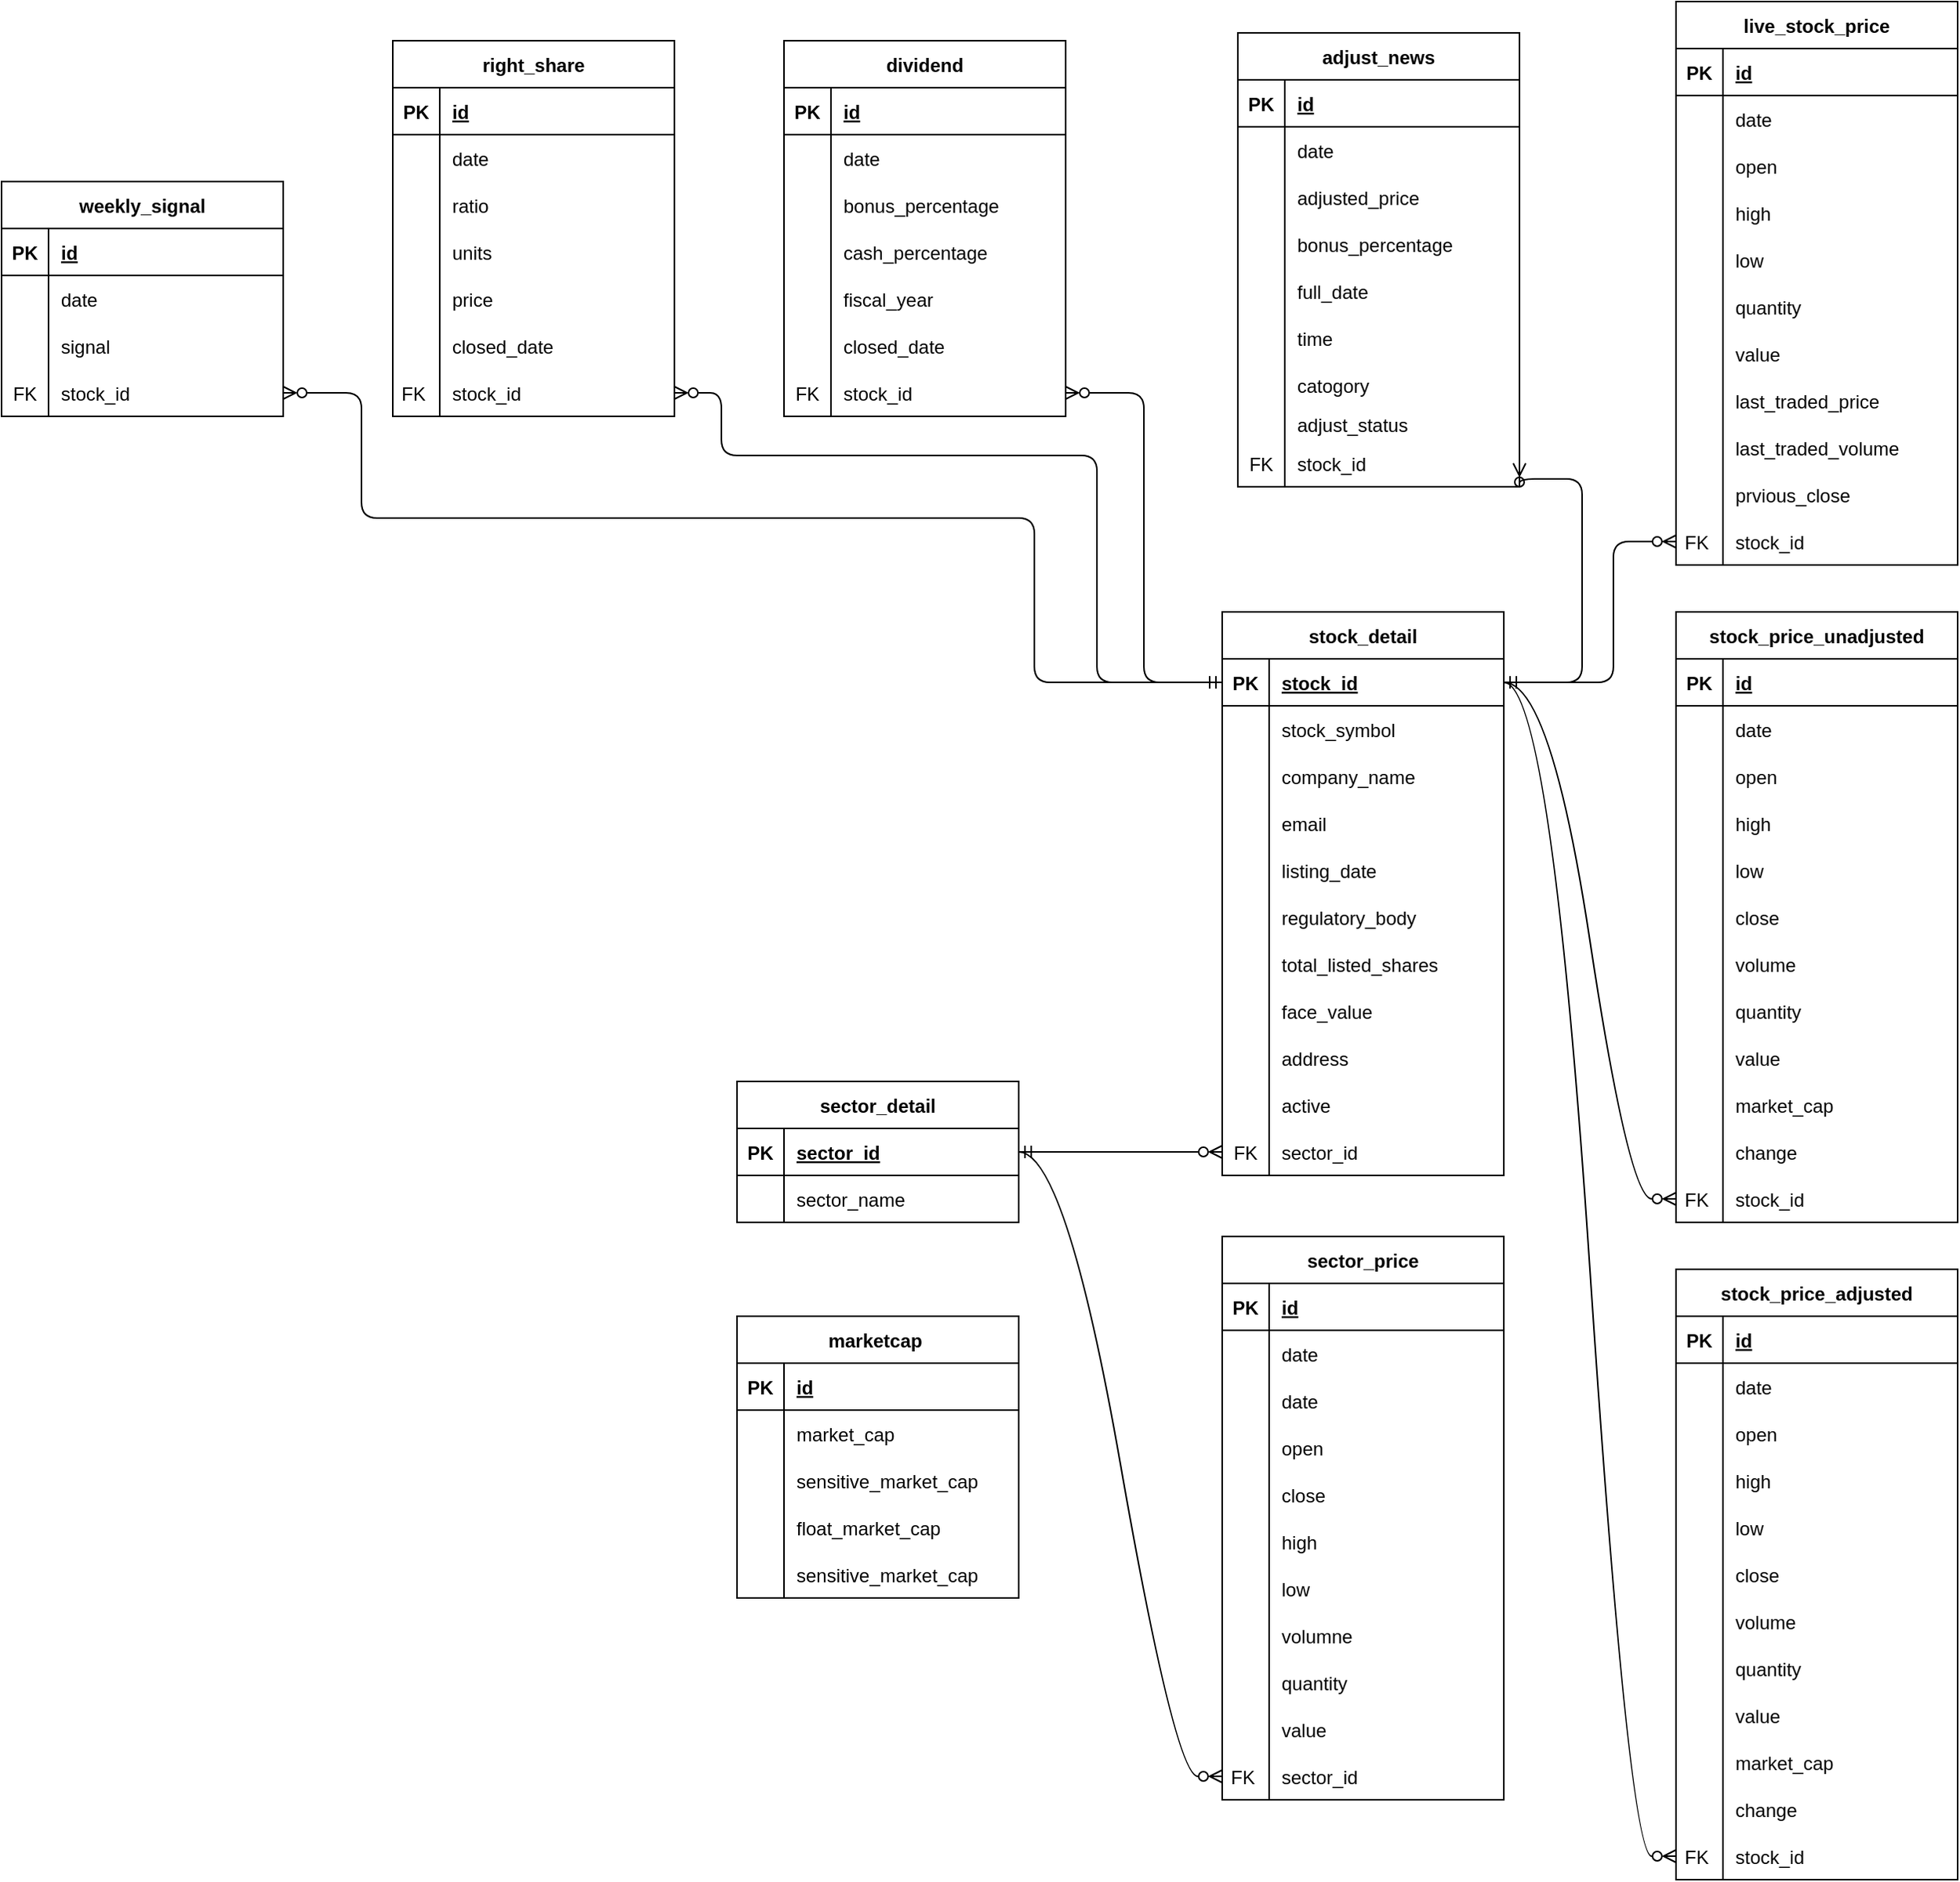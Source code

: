 <mxfile version="23.0.2" type="device">
  <diagram id="C5RBs43oDa-KdzZeNtuy" name="Page-1">
    <mxGraphModel dx="2554" dy="3428" grid="1" gridSize="10" guides="1" tooltips="1" connect="1" arrows="1" fold="1" page="1" pageScale="1" pageWidth="827" pageHeight="1169" math="0" shadow="0">
      <root>
        <mxCell id="WIyWlLk6GJQsqaUBKTNV-0" />
        <mxCell id="WIyWlLk6GJQsqaUBKTNV-1" parent="WIyWlLk6GJQsqaUBKTNV-0" />
        <mxCell id="V0RawSJl-66dZK2b659f-54" value="sector_detail" style="shape=table;startSize=30;container=1;collapsible=1;childLayout=tableLayout;fixedRows=1;rowLines=0;fontStyle=1;align=center;resizeLast=1;" parent="WIyWlLk6GJQsqaUBKTNV-1" vertex="1">
          <mxGeometry x="20" y="-810" width="180" height="90" as="geometry" />
        </mxCell>
        <mxCell id="V0RawSJl-66dZK2b659f-55" value="" style="shape=tableRow;horizontal=0;startSize=0;swimlaneHead=0;swimlaneBody=0;fillColor=none;collapsible=0;dropTarget=0;points=[[0,0.5],[1,0.5]];portConstraint=eastwest;top=0;left=0;right=0;bottom=1;" parent="V0RawSJl-66dZK2b659f-54" vertex="1">
          <mxGeometry y="30" width="180" height="30" as="geometry" />
        </mxCell>
        <mxCell id="V0RawSJl-66dZK2b659f-56" value="PK" style="shape=partialRectangle;connectable=0;fillColor=none;top=0;left=0;bottom=0;right=0;fontStyle=1;overflow=hidden;" parent="V0RawSJl-66dZK2b659f-55" vertex="1">
          <mxGeometry width="30" height="30" as="geometry">
            <mxRectangle width="30" height="30" as="alternateBounds" />
          </mxGeometry>
        </mxCell>
        <mxCell id="V0RawSJl-66dZK2b659f-57" value="sector_id" style="shape=partialRectangle;connectable=0;fillColor=none;top=0;left=0;bottom=0;right=0;align=left;spacingLeft=6;fontStyle=5;overflow=hidden;" parent="V0RawSJl-66dZK2b659f-55" vertex="1">
          <mxGeometry x="30" width="150" height="30" as="geometry">
            <mxRectangle width="150" height="30" as="alternateBounds" />
          </mxGeometry>
        </mxCell>
        <mxCell id="V0RawSJl-66dZK2b659f-58" value="" style="shape=tableRow;horizontal=0;startSize=0;swimlaneHead=0;swimlaneBody=0;fillColor=none;collapsible=0;dropTarget=0;points=[[0,0.5],[1,0.5]];portConstraint=eastwest;top=0;left=0;right=0;bottom=0;" parent="V0RawSJl-66dZK2b659f-54" vertex="1">
          <mxGeometry y="60" width="180" height="30" as="geometry" />
        </mxCell>
        <mxCell id="V0RawSJl-66dZK2b659f-59" value="" style="shape=partialRectangle;connectable=0;fillColor=none;top=0;left=0;bottom=0;right=0;editable=1;overflow=hidden;" parent="V0RawSJl-66dZK2b659f-58" vertex="1">
          <mxGeometry width="30" height="30" as="geometry">
            <mxRectangle width="30" height="30" as="alternateBounds" />
          </mxGeometry>
        </mxCell>
        <mxCell id="V0RawSJl-66dZK2b659f-60" value="sector_name" style="shape=partialRectangle;connectable=0;fillColor=none;top=0;left=0;bottom=0;right=0;align=left;spacingLeft=6;overflow=hidden;" parent="V0RawSJl-66dZK2b659f-58" vertex="1">
          <mxGeometry x="30" width="150" height="30" as="geometry">
            <mxRectangle width="150" height="30" as="alternateBounds" />
          </mxGeometry>
        </mxCell>
        <mxCell id="V0RawSJl-66dZK2b659f-67" value="stock_detail" style="shape=table;startSize=30;container=1;collapsible=1;childLayout=tableLayout;fixedRows=1;rowLines=0;fontStyle=1;align=center;resizeLast=1;" parent="WIyWlLk6GJQsqaUBKTNV-1" vertex="1">
          <mxGeometry x="330" y="-1110" width="180" height="360" as="geometry" />
        </mxCell>
        <mxCell id="V0RawSJl-66dZK2b659f-68" value="" style="shape=tableRow;horizontal=0;startSize=0;swimlaneHead=0;swimlaneBody=0;fillColor=none;collapsible=0;dropTarget=0;points=[[0,0.5],[1,0.5]];portConstraint=eastwest;top=0;left=0;right=0;bottom=1;" parent="V0RawSJl-66dZK2b659f-67" vertex="1">
          <mxGeometry y="30" width="180" height="30" as="geometry" />
        </mxCell>
        <mxCell id="V0RawSJl-66dZK2b659f-69" value="PK" style="shape=partialRectangle;connectable=0;fillColor=none;top=0;left=0;bottom=0;right=0;fontStyle=1;overflow=hidden;" parent="V0RawSJl-66dZK2b659f-68" vertex="1">
          <mxGeometry width="30" height="30" as="geometry">
            <mxRectangle width="30" height="30" as="alternateBounds" />
          </mxGeometry>
        </mxCell>
        <mxCell id="V0RawSJl-66dZK2b659f-70" value="stock_id" style="shape=partialRectangle;connectable=0;fillColor=none;top=0;left=0;bottom=0;right=0;align=left;spacingLeft=6;fontStyle=5;overflow=hidden;" parent="V0RawSJl-66dZK2b659f-68" vertex="1">
          <mxGeometry x="30" width="150" height="30" as="geometry">
            <mxRectangle width="150" height="30" as="alternateBounds" />
          </mxGeometry>
        </mxCell>
        <mxCell id="V0RawSJl-66dZK2b659f-71" value="" style="shape=tableRow;horizontal=0;startSize=0;swimlaneHead=0;swimlaneBody=0;fillColor=none;collapsible=0;dropTarget=0;points=[[0,0.5],[1,0.5]];portConstraint=eastwest;top=0;left=0;right=0;bottom=0;" parent="V0RawSJl-66dZK2b659f-67" vertex="1">
          <mxGeometry y="60" width="180" height="30" as="geometry" />
        </mxCell>
        <mxCell id="V0RawSJl-66dZK2b659f-72" value="" style="shape=partialRectangle;connectable=0;fillColor=none;top=0;left=0;bottom=0;right=0;editable=1;overflow=hidden;" parent="V0RawSJl-66dZK2b659f-71" vertex="1">
          <mxGeometry width="30" height="30" as="geometry">
            <mxRectangle width="30" height="30" as="alternateBounds" />
          </mxGeometry>
        </mxCell>
        <mxCell id="V0RawSJl-66dZK2b659f-73" value="stock_symbol " style="shape=partialRectangle;connectable=0;fillColor=none;top=0;left=0;bottom=0;right=0;align=left;spacingLeft=6;overflow=hidden;" parent="V0RawSJl-66dZK2b659f-71" vertex="1">
          <mxGeometry x="30" width="150" height="30" as="geometry">
            <mxRectangle width="150" height="30" as="alternateBounds" />
          </mxGeometry>
        </mxCell>
        <mxCell id="V0RawSJl-66dZK2b659f-74" value="" style="shape=tableRow;horizontal=0;startSize=0;swimlaneHead=0;swimlaneBody=0;fillColor=none;collapsible=0;dropTarget=0;points=[[0,0.5],[1,0.5]];portConstraint=eastwest;top=0;left=0;right=0;bottom=0;" parent="V0RawSJl-66dZK2b659f-67" vertex="1">
          <mxGeometry y="90" width="180" height="30" as="geometry" />
        </mxCell>
        <mxCell id="V0RawSJl-66dZK2b659f-75" value="" style="shape=partialRectangle;connectable=0;fillColor=none;top=0;left=0;bottom=0;right=0;editable=1;overflow=hidden;" parent="V0RawSJl-66dZK2b659f-74" vertex="1">
          <mxGeometry width="30" height="30" as="geometry">
            <mxRectangle width="30" height="30" as="alternateBounds" />
          </mxGeometry>
        </mxCell>
        <mxCell id="V0RawSJl-66dZK2b659f-76" value="company_name" style="shape=partialRectangle;connectable=0;fillColor=none;top=0;left=0;bottom=0;right=0;align=left;spacingLeft=6;overflow=hidden;" parent="V0RawSJl-66dZK2b659f-74" vertex="1">
          <mxGeometry x="30" width="150" height="30" as="geometry">
            <mxRectangle width="150" height="30" as="alternateBounds" />
          </mxGeometry>
        </mxCell>
        <mxCell id="V0RawSJl-66dZK2b659f-77" value="" style="shape=tableRow;horizontal=0;startSize=0;swimlaneHead=0;swimlaneBody=0;fillColor=none;collapsible=0;dropTarget=0;points=[[0,0.5],[1,0.5]];portConstraint=eastwest;top=0;left=0;right=0;bottom=0;" parent="V0RawSJl-66dZK2b659f-67" vertex="1">
          <mxGeometry y="120" width="180" height="30" as="geometry" />
        </mxCell>
        <mxCell id="V0RawSJl-66dZK2b659f-78" value="" style="shape=partialRectangle;connectable=0;fillColor=none;top=0;left=0;bottom=0;right=0;editable=1;overflow=hidden;" parent="V0RawSJl-66dZK2b659f-77" vertex="1">
          <mxGeometry width="30" height="30" as="geometry">
            <mxRectangle width="30" height="30" as="alternateBounds" />
          </mxGeometry>
        </mxCell>
        <mxCell id="V0RawSJl-66dZK2b659f-79" value="email" style="shape=partialRectangle;connectable=0;fillColor=none;top=0;left=0;bottom=0;right=0;align=left;spacingLeft=6;overflow=hidden;" parent="V0RawSJl-66dZK2b659f-77" vertex="1">
          <mxGeometry x="30" width="150" height="30" as="geometry">
            <mxRectangle width="150" height="30" as="alternateBounds" />
          </mxGeometry>
        </mxCell>
        <mxCell id="V0RawSJl-66dZK2b659f-83" value="" style="shape=tableRow;horizontal=0;startSize=0;swimlaneHead=0;swimlaneBody=0;fillColor=none;collapsible=0;dropTarget=0;points=[[0,0.5],[1,0.5]];portConstraint=eastwest;top=0;left=0;right=0;bottom=0;" parent="V0RawSJl-66dZK2b659f-67" vertex="1">
          <mxGeometry y="150" width="180" height="30" as="geometry" />
        </mxCell>
        <mxCell id="V0RawSJl-66dZK2b659f-84" value="" style="shape=partialRectangle;connectable=0;fillColor=none;top=0;left=0;bottom=0;right=0;editable=1;overflow=hidden;" parent="V0RawSJl-66dZK2b659f-83" vertex="1">
          <mxGeometry width="30" height="30" as="geometry">
            <mxRectangle width="30" height="30" as="alternateBounds" />
          </mxGeometry>
        </mxCell>
        <mxCell id="V0RawSJl-66dZK2b659f-85" value="listing_date" style="shape=partialRectangle;connectable=0;fillColor=none;top=0;left=0;bottom=0;right=0;align=left;spacingLeft=6;overflow=hidden;" parent="V0RawSJl-66dZK2b659f-83" vertex="1">
          <mxGeometry x="30" width="150" height="30" as="geometry">
            <mxRectangle width="150" height="30" as="alternateBounds" />
          </mxGeometry>
        </mxCell>
        <mxCell id="V0RawSJl-66dZK2b659f-86" value="" style="shape=tableRow;horizontal=0;startSize=0;swimlaneHead=0;swimlaneBody=0;fillColor=none;collapsible=0;dropTarget=0;points=[[0,0.5],[1,0.5]];portConstraint=eastwest;top=0;left=0;right=0;bottom=0;" parent="V0RawSJl-66dZK2b659f-67" vertex="1">
          <mxGeometry y="180" width="180" height="30" as="geometry" />
        </mxCell>
        <mxCell id="V0RawSJl-66dZK2b659f-87" value="" style="shape=partialRectangle;connectable=0;fillColor=none;top=0;left=0;bottom=0;right=0;editable=1;overflow=hidden;" parent="V0RawSJl-66dZK2b659f-86" vertex="1">
          <mxGeometry width="30" height="30" as="geometry">
            <mxRectangle width="30" height="30" as="alternateBounds" />
          </mxGeometry>
        </mxCell>
        <mxCell id="V0RawSJl-66dZK2b659f-88" value="regulatory_body" style="shape=partialRectangle;connectable=0;fillColor=none;top=0;left=0;bottom=0;right=0;align=left;spacingLeft=6;overflow=hidden;" parent="V0RawSJl-66dZK2b659f-86" vertex="1">
          <mxGeometry x="30" width="150" height="30" as="geometry">
            <mxRectangle width="150" height="30" as="alternateBounds" />
          </mxGeometry>
        </mxCell>
        <mxCell id="V0RawSJl-66dZK2b659f-89" value="" style="shape=tableRow;horizontal=0;startSize=0;swimlaneHead=0;swimlaneBody=0;fillColor=none;collapsible=0;dropTarget=0;points=[[0,0.5],[1,0.5]];portConstraint=eastwest;top=0;left=0;right=0;bottom=0;" parent="V0RawSJl-66dZK2b659f-67" vertex="1">
          <mxGeometry y="210" width="180" height="30" as="geometry" />
        </mxCell>
        <mxCell id="V0RawSJl-66dZK2b659f-90" value="" style="shape=partialRectangle;connectable=0;fillColor=none;top=0;left=0;bottom=0;right=0;editable=1;overflow=hidden;" parent="V0RawSJl-66dZK2b659f-89" vertex="1">
          <mxGeometry width="30" height="30" as="geometry">
            <mxRectangle width="30" height="30" as="alternateBounds" />
          </mxGeometry>
        </mxCell>
        <mxCell id="V0RawSJl-66dZK2b659f-91" value="total_listed_shares" style="shape=partialRectangle;connectable=0;fillColor=none;top=0;left=0;bottom=0;right=0;align=left;spacingLeft=6;overflow=hidden;" parent="V0RawSJl-66dZK2b659f-89" vertex="1">
          <mxGeometry x="30" width="150" height="30" as="geometry">
            <mxRectangle width="150" height="30" as="alternateBounds" />
          </mxGeometry>
        </mxCell>
        <mxCell id="b3CgEsENseoYeumSk4lU-7" value="" style="shape=tableRow;horizontal=0;startSize=0;swimlaneHead=0;swimlaneBody=0;fillColor=none;collapsible=0;dropTarget=0;points=[[0,0.5],[1,0.5]];portConstraint=eastwest;top=0;left=0;right=0;bottom=0;" parent="V0RawSJl-66dZK2b659f-67" vertex="1">
          <mxGeometry y="240" width="180" height="30" as="geometry" />
        </mxCell>
        <mxCell id="b3CgEsENseoYeumSk4lU-8" value="" style="shape=partialRectangle;connectable=0;fillColor=none;top=0;left=0;bottom=0;right=0;editable=1;overflow=hidden;" parent="b3CgEsENseoYeumSk4lU-7" vertex="1">
          <mxGeometry width="30" height="30" as="geometry">
            <mxRectangle width="30" height="30" as="alternateBounds" />
          </mxGeometry>
        </mxCell>
        <mxCell id="b3CgEsENseoYeumSk4lU-9" value="face_value" style="shape=partialRectangle;connectable=0;fillColor=none;top=0;left=0;bottom=0;right=0;align=left;spacingLeft=6;overflow=hidden;" parent="b3CgEsENseoYeumSk4lU-7" vertex="1">
          <mxGeometry x="30" width="150" height="30" as="geometry">
            <mxRectangle width="150" height="30" as="alternateBounds" />
          </mxGeometry>
        </mxCell>
        <mxCell id="V0RawSJl-66dZK2b659f-98" value="" style="shape=tableRow;horizontal=0;startSize=0;swimlaneHead=0;swimlaneBody=0;fillColor=none;collapsible=0;dropTarget=0;points=[[0,0.5],[1,0.5]];portConstraint=eastwest;top=0;left=0;right=0;bottom=0;" parent="V0RawSJl-66dZK2b659f-67" vertex="1">
          <mxGeometry y="270" width="180" height="30" as="geometry" />
        </mxCell>
        <mxCell id="V0RawSJl-66dZK2b659f-99" value="" style="shape=partialRectangle;connectable=0;fillColor=none;top=0;left=0;bottom=0;right=0;editable=1;overflow=hidden;" parent="V0RawSJl-66dZK2b659f-98" vertex="1">
          <mxGeometry width="30" height="30" as="geometry">
            <mxRectangle width="30" height="30" as="alternateBounds" />
          </mxGeometry>
        </mxCell>
        <mxCell id="V0RawSJl-66dZK2b659f-100" value="address" style="shape=partialRectangle;connectable=0;fillColor=none;top=0;left=0;bottom=0;right=0;align=left;spacingLeft=6;overflow=hidden;" parent="V0RawSJl-66dZK2b659f-98" vertex="1">
          <mxGeometry x="30" width="150" height="30" as="geometry">
            <mxRectangle width="150" height="30" as="alternateBounds" />
          </mxGeometry>
        </mxCell>
        <mxCell id="151Vgoi5gv9Y9v36fs46-35" value="" style="shape=tableRow;horizontal=0;startSize=0;swimlaneHead=0;swimlaneBody=0;fillColor=none;collapsible=0;dropTarget=0;points=[[0,0.5],[1,0.5]];portConstraint=eastwest;top=0;left=0;right=0;bottom=0;" parent="V0RawSJl-66dZK2b659f-67" vertex="1">
          <mxGeometry y="300" width="180" height="30" as="geometry" />
        </mxCell>
        <mxCell id="151Vgoi5gv9Y9v36fs46-36" value="" style="shape=partialRectangle;connectable=0;fillColor=none;top=0;left=0;bottom=0;right=0;editable=1;overflow=hidden;" parent="151Vgoi5gv9Y9v36fs46-35" vertex="1">
          <mxGeometry width="30" height="30" as="geometry">
            <mxRectangle width="30" height="30" as="alternateBounds" />
          </mxGeometry>
        </mxCell>
        <mxCell id="151Vgoi5gv9Y9v36fs46-37" value="active" style="shape=partialRectangle;connectable=0;fillColor=none;top=0;left=0;bottom=0;right=0;align=left;spacingLeft=6;overflow=hidden;" parent="151Vgoi5gv9Y9v36fs46-35" vertex="1">
          <mxGeometry x="30" width="150" height="30" as="geometry">
            <mxRectangle width="150" height="30" as="alternateBounds" />
          </mxGeometry>
        </mxCell>
        <mxCell id="V0RawSJl-66dZK2b659f-101" value="" style="shape=tableRow;horizontal=0;startSize=0;swimlaneHead=0;swimlaneBody=0;fillColor=none;collapsible=0;dropTarget=0;points=[[0,0.5],[1,0.5]];portConstraint=eastwest;top=0;left=0;right=0;bottom=0;swimlaneFillColor=#000000;labelBackgroundColor=none;" parent="V0RawSJl-66dZK2b659f-67" vertex="1">
          <mxGeometry y="330" width="180" height="30" as="geometry" />
        </mxCell>
        <mxCell id="V0RawSJl-66dZK2b659f-102" value="FK" style="shape=partialRectangle;connectable=0;fillColor=none;top=0;left=0;bottom=0;right=0;editable=1;overflow=hidden;labelBorderColor=none;" parent="V0RawSJl-66dZK2b659f-101" vertex="1">
          <mxGeometry width="30" height="30" as="geometry">
            <mxRectangle width="30" height="30" as="alternateBounds" />
          </mxGeometry>
        </mxCell>
        <mxCell id="V0RawSJl-66dZK2b659f-103" value="sector_id" style="shape=partialRectangle;connectable=0;fillColor=none;top=0;left=0;bottom=0;right=0;align=left;spacingLeft=6;overflow=hidden;" parent="V0RawSJl-66dZK2b659f-101" vertex="1">
          <mxGeometry x="30" width="150" height="30" as="geometry">
            <mxRectangle width="150" height="30" as="alternateBounds" />
          </mxGeometry>
        </mxCell>
        <mxCell id="V0RawSJl-66dZK2b659f-104" value="" style="edgeStyle=entityRelationEdgeStyle;fontSize=12;html=1;endArrow=ERzeroToMany;exitX=1;exitY=0.5;exitDx=0;exitDy=0;entryX=0;entryY=0.5;entryDx=0;entryDy=0;curved=1;startArrow=ERmandOne;startFill=0;endFill=0;" parent="WIyWlLk6GJQsqaUBKTNV-1" source="V0RawSJl-66dZK2b659f-55" target="V0RawSJl-66dZK2b659f-101" edge="1">
          <mxGeometry width="100" height="100" relative="1" as="geometry">
            <mxPoint x="300" y="-900" as="sourcePoint" />
            <mxPoint x="280" y="-950" as="targetPoint" />
          </mxGeometry>
        </mxCell>
        <mxCell id="V0RawSJl-66dZK2b659f-105" value="stock_price_unadjusted" style="shape=table;startSize=30;container=1;collapsible=1;childLayout=tableLayout;fixedRows=1;rowLines=0;fontStyle=1;align=center;resizeLast=1;labelBackgroundColor=none;labelBorderColor=none;fillColor=none;spacing=1;verticalAlign=middle;" parent="WIyWlLk6GJQsqaUBKTNV-1" vertex="1">
          <mxGeometry x="620" y="-1110" width="180" height="390" as="geometry" />
        </mxCell>
        <mxCell id="V0RawSJl-66dZK2b659f-106" value="" style="shape=tableRow;horizontal=0;startSize=0;swimlaneHead=0;swimlaneBody=0;fillColor=none;collapsible=0;dropTarget=0;points=[[0,0.5],[1,0.5]];portConstraint=eastwest;top=0;left=0;right=0;bottom=1;labelBackgroundColor=none;labelBorderColor=none;verticalAlign=middle;" parent="V0RawSJl-66dZK2b659f-105" vertex="1">
          <mxGeometry y="30" width="180" height="30" as="geometry" />
        </mxCell>
        <mxCell id="V0RawSJl-66dZK2b659f-107" value="PK" style="shape=partialRectangle;connectable=0;fillColor=none;top=0;left=0;bottom=0;right=0;fontStyle=1;overflow=hidden;labelBackgroundColor=none;labelBorderColor=none;verticalAlign=middle;" parent="V0RawSJl-66dZK2b659f-106" vertex="1">
          <mxGeometry width="30" height="30" as="geometry">
            <mxRectangle width="30" height="30" as="alternateBounds" />
          </mxGeometry>
        </mxCell>
        <mxCell id="V0RawSJl-66dZK2b659f-108" value="id" style="shape=partialRectangle;connectable=0;fillColor=none;top=0;left=0;bottom=0;right=0;align=left;spacingLeft=6;fontStyle=5;overflow=hidden;labelBackgroundColor=none;labelBorderColor=none;verticalAlign=middle;" parent="V0RawSJl-66dZK2b659f-106" vertex="1">
          <mxGeometry x="30" width="150" height="30" as="geometry">
            <mxRectangle width="150" height="30" as="alternateBounds" />
          </mxGeometry>
        </mxCell>
        <mxCell id="V0RawSJl-66dZK2b659f-109" value="" style="shape=tableRow;horizontal=0;startSize=0;swimlaneHead=0;swimlaneBody=0;fillColor=none;collapsible=0;dropTarget=0;points=[[0,0.5],[1,0.5]];portConstraint=eastwest;top=0;left=0;right=0;bottom=0;labelBackgroundColor=none;labelBorderColor=none;verticalAlign=middle;" parent="V0RawSJl-66dZK2b659f-105" vertex="1">
          <mxGeometry y="60" width="180" height="30" as="geometry" />
        </mxCell>
        <mxCell id="V0RawSJl-66dZK2b659f-110" value="" style="shape=partialRectangle;connectable=0;fillColor=none;top=0;left=0;bottom=0;right=0;editable=1;overflow=hidden;labelBackgroundColor=none;labelBorderColor=none;verticalAlign=middle;" parent="V0RawSJl-66dZK2b659f-109" vertex="1">
          <mxGeometry width="30" height="30" as="geometry">
            <mxRectangle width="30" height="30" as="alternateBounds" />
          </mxGeometry>
        </mxCell>
        <mxCell id="V0RawSJl-66dZK2b659f-111" value="date" style="shape=partialRectangle;connectable=0;fillColor=none;top=0;left=0;bottom=0;right=0;align=left;spacingLeft=6;overflow=hidden;labelBackgroundColor=none;labelBorderColor=none;verticalAlign=middle;" parent="V0RawSJl-66dZK2b659f-109" vertex="1">
          <mxGeometry x="30" width="150" height="30" as="geometry">
            <mxRectangle width="150" height="30" as="alternateBounds" />
          </mxGeometry>
        </mxCell>
        <mxCell id="V0RawSJl-66dZK2b659f-118" value="" style="shape=tableRow;horizontal=0;startSize=0;swimlaneHead=0;swimlaneBody=0;fillColor=none;collapsible=0;dropTarget=0;points=[[0,0.5],[1,0.5]];portConstraint=eastwest;top=0;left=0;right=0;bottom=0;labelBackgroundColor=none;labelBorderColor=none;verticalAlign=middle;" parent="V0RawSJl-66dZK2b659f-105" vertex="1">
          <mxGeometry y="90" width="180" height="30" as="geometry" />
        </mxCell>
        <mxCell id="V0RawSJl-66dZK2b659f-119" value="" style="shape=partialRectangle;connectable=0;fillColor=none;top=0;left=0;bottom=0;right=0;editable=1;overflow=hidden;labelBackgroundColor=none;labelBorderColor=none;verticalAlign=middle;" parent="V0RawSJl-66dZK2b659f-118" vertex="1">
          <mxGeometry width="30" height="30" as="geometry">
            <mxRectangle width="30" height="30" as="alternateBounds" />
          </mxGeometry>
        </mxCell>
        <mxCell id="V0RawSJl-66dZK2b659f-120" value="open" style="shape=partialRectangle;connectable=0;fillColor=none;top=0;left=0;bottom=0;right=0;align=left;spacingLeft=6;overflow=hidden;labelBackgroundColor=none;labelBorderColor=none;verticalAlign=middle;" parent="V0RawSJl-66dZK2b659f-118" vertex="1">
          <mxGeometry x="30" width="150" height="30" as="geometry">
            <mxRectangle width="150" height="30" as="alternateBounds" />
          </mxGeometry>
        </mxCell>
        <mxCell id="V0RawSJl-66dZK2b659f-121" value="" style="shape=tableRow;horizontal=0;startSize=0;swimlaneHead=0;swimlaneBody=0;fillColor=none;collapsible=0;dropTarget=0;points=[[0,0.5],[1,0.5]];portConstraint=eastwest;top=0;left=0;right=0;bottom=0;labelBackgroundColor=none;labelBorderColor=none;verticalAlign=middle;" parent="V0RawSJl-66dZK2b659f-105" vertex="1">
          <mxGeometry y="120" width="180" height="30" as="geometry" />
        </mxCell>
        <mxCell id="V0RawSJl-66dZK2b659f-122" value="" style="shape=partialRectangle;connectable=0;fillColor=none;top=0;left=0;bottom=0;right=0;editable=1;overflow=hidden;labelBackgroundColor=none;labelBorderColor=none;verticalAlign=middle;" parent="V0RawSJl-66dZK2b659f-121" vertex="1">
          <mxGeometry width="30" height="30" as="geometry">
            <mxRectangle width="30" height="30" as="alternateBounds" />
          </mxGeometry>
        </mxCell>
        <mxCell id="V0RawSJl-66dZK2b659f-123" value="high" style="shape=partialRectangle;connectable=0;fillColor=none;top=0;left=0;bottom=0;right=0;align=left;spacingLeft=6;overflow=hidden;labelBackgroundColor=none;labelBorderColor=none;verticalAlign=middle;" parent="V0RawSJl-66dZK2b659f-121" vertex="1">
          <mxGeometry x="30" width="150" height="30" as="geometry">
            <mxRectangle width="150" height="30" as="alternateBounds" />
          </mxGeometry>
        </mxCell>
        <mxCell id="V0RawSJl-66dZK2b659f-124" value="" style="shape=tableRow;horizontal=0;startSize=0;swimlaneHead=0;swimlaneBody=0;fillColor=none;collapsible=0;dropTarget=0;points=[[0,0.5],[1,0.5]];portConstraint=eastwest;top=0;left=0;right=0;bottom=0;labelBackgroundColor=none;labelBorderColor=none;verticalAlign=middle;" parent="V0RawSJl-66dZK2b659f-105" vertex="1">
          <mxGeometry y="150" width="180" height="30" as="geometry" />
        </mxCell>
        <mxCell id="V0RawSJl-66dZK2b659f-125" value="" style="shape=partialRectangle;connectable=0;fillColor=none;top=0;left=0;bottom=0;right=0;editable=1;overflow=hidden;labelBackgroundColor=none;labelBorderColor=none;verticalAlign=middle;" parent="V0RawSJl-66dZK2b659f-124" vertex="1">
          <mxGeometry width="30" height="30" as="geometry">
            <mxRectangle width="30" height="30" as="alternateBounds" />
          </mxGeometry>
        </mxCell>
        <mxCell id="V0RawSJl-66dZK2b659f-126" value="low" style="shape=partialRectangle;connectable=0;fillColor=none;top=0;left=0;bottom=0;right=0;align=left;spacingLeft=6;overflow=hidden;labelBackgroundColor=none;labelBorderColor=none;verticalAlign=middle;" parent="V0RawSJl-66dZK2b659f-124" vertex="1">
          <mxGeometry x="30" width="150" height="30" as="geometry">
            <mxRectangle width="150" height="30" as="alternateBounds" />
          </mxGeometry>
        </mxCell>
        <mxCell id="V0RawSJl-66dZK2b659f-127" value="" style="shape=tableRow;horizontal=0;startSize=0;swimlaneHead=0;swimlaneBody=0;fillColor=none;collapsible=0;dropTarget=0;points=[[0,0.5],[1,0.5]];portConstraint=eastwest;top=0;left=0;right=0;bottom=0;labelBackgroundColor=none;labelBorderColor=none;verticalAlign=middle;" parent="V0RawSJl-66dZK2b659f-105" vertex="1">
          <mxGeometry y="180" width="180" height="30" as="geometry" />
        </mxCell>
        <mxCell id="V0RawSJl-66dZK2b659f-128" value="" style="shape=partialRectangle;connectable=0;fillColor=none;top=0;left=0;bottom=0;right=0;editable=1;overflow=hidden;labelBackgroundColor=none;labelBorderColor=none;verticalAlign=middle;" parent="V0RawSJl-66dZK2b659f-127" vertex="1">
          <mxGeometry width="30" height="30" as="geometry">
            <mxRectangle width="30" height="30" as="alternateBounds" />
          </mxGeometry>
        </mxCell>
        <mxCell id="V0RawSJl-66dZK2b659f-129" value="close" style="shape=partialRectangle;connectable=0;fillColor=none;top=0;left=0;bottom=0;right=0;align=left;spacingLeft=6;overflow=hidden;labelBackgroundColor=none;labelBorderColor=none;verticalAlign=middle;" parent="V0RawSJl-66dZK2b659f-127" vertex="1">
          <mxGeometry x="30" width="150" height="30" as="geometry">
            <mxRectangle width="150" height="30" as="alternateBounds" />
          </mxGeometry>
        </mxCell>
        <mxCell id="V0RawSJl-66dZK2b659f-130" value="" style="shape=tableRow;horizontal=0;startSize=0;swimlaneHead=0;swimlaneBody=0;fillColor=none;collapsible=0;dropTarget=0;points=[[0,0.5],[1,0.5]];portConstraint=eastwest;top=0;left=0;right=0;bottom=0;labelBackgroundColor=none;labelBorderColor=none;verticalAlign=middle;" parent="V0RawSJl-66dZK2b659f-105" vertex="1">
          <mxGeometry y="210" width="180" height="30" as="geometry" />
        </mxCell>
        <mxCell id="V0RawSJl-66dZK2b659f-131" value="" style="shape=partialRectangle;connectable=0;fillColor=none;top=0;left=0;bottom=0;right=0;editable=1;overflow=hidden;labelBackgroundColor=none;labelBorderColor=none;verticalAlign=middle;" parent="V0RawSJl-66dZK2b659f-130" vertex="1">
          <mxGeometry width="30" height="30" as="geometry">
            <mxRectangle width="30" height="30" as="alternateBounds" />
          </mxGeometry>
        </mxCell>
        <mxCell id="V0RawSJl-66dZK2b659f-132" value="volume" style="shape=partialRectangle;connectable=0;fillColor=none;top=0;left=0;bottom=0;right=0;align=left;spacingLeft=6;overflow=hidden;labelBackgroundColor=none;labelBorderColor=none;verticalAlign=middle;" parent="V0RawSJl-66dZK2b659f-130" vertex="1">
          <mxGeometry x="30" width="150" height="30" as="geometry">
            <mxRectangle width="150" height="30" as="alternateBounds" />
          </mxGeometry>
        </mxCell>
        <mxCell id="V0RawSJl-66dZK2b659f-133" value="" style="shape=tableRow;horizontal=0;startSize=0;swimlaneHead=0;swimlaneBody=0;fillColor=none;collapsible=0;dropTarget=0;points=[[0,0.5],[1,0.5]];portConstraint=eastwest;top=0;left=0;right=0;bottom=0;labelBackgroundColor=none;labelBorderColor=none;verticalAlign=middle;" parent="V0RawSJl-66dZK2b659f-105" vertex="1">
          <mxGeometry y="240" width="180" height="30" as="geometry" />
        </mxCell>
        <mxCell id="V0RawSJl-66dZK2b659f-134" value="" style="shape=partialRectangle;connectable=0;fillColor=none;top=0;left=0;bottom=0;right=0;editable=1;overflow=hidden;labelBackgroundColor=none;labelBorderColor=none;verticalAlign=middle;" parent="V0RawSJl-66dZK2b659f-133" vertex="1">
          <mxGeometry width="30" height="30" as="geometry">
            <mxRectangle width="30" height="30" as="alternateBounds" />
          </mxGeometry>
        </mxCell>
        <mxCell id="V0RawSJl-66dZK2b659f-135" value="quantity" style="shape=partialRectangle;connectable=0;fillColor=none;top=0;left=0;bottom=0;right=0;align=left;spacingLeft=6;overflow=hidden;labelBackgroundColor=none;labelBorderColor=none;verticalAlign=middle;" parent="V0RawSJl-66dZK2b659f-133" vertex="1">
          <mxGeometry x="30" width="150" height="30" as="geometry">
            <mxRectangle width="150" height="30" as="alternateBounds" />
          </mxGeometry>
        </mxCell>
        <mxCell id="V0RawSJl-66dZK2b659f-136" value="" style="shape=tableRow;horizontal=0;startSize=0;swimlaneHead=0;swimlaneBody=0;fillColor=none;collapsible=0;dropTarget=0;points=[[0,0.5],[1,0.5]];portConstraint=eastwest;top=0;left=0;right=0;bottom=0;labelBackgroundColor=none;labelBorderColor=none;verticalAlign=middle;" parent="V0RawSJl-66dZK2b659f-105" vertex="1">
          <mxGeometry y="270" width="180" height="30" as="geometry" />
        </mxCell>
        <mxCell id="V0RawSJl-66dZK2b659f-137" value="" style="shape=partialRectangle;connectable=0;fillColor=none;top=0;left=0;bottom=0;right=0;editable=1;overflow=hidden;labelBackgroundColor=none;labelBorderColor=none;verticalAlign=middle;" parent="V0RawSJl-66dZK2b659f-136" vertex="1">
          <mxGeometry width="30" height="30" as="geometry">
            <mxRectangle width="30" height="30" as="alternateBounds" />
          </mxGeometry>
        </mxCell>
        <mxCell id="V0RawSJl-66dZK2b659f-138" value="value" style="shape=partialRectangle;connectable=0;fillColor=none;top=0;left=0;bottom=0;right=0;align=left;spacingLeft=6;overflow=hidden;labelBackgroundColor=none;labelBorderColor=none;verticalAlign=middle;" parent="V0RawSJl-66dZK2b659f-136" vertex="1">
          <mxGeometry x="30" width="150" height="30" as="geometry">
            <mxRectangle width="150" height="30" as="alternateBounds" />
          </mxGeometry>
        </mxCell>
        <mxCell id="V0RawSJl-66dZK2b659f-139" value="" style="shape=tableRow;horizontal=0;startSize=0;swimlaneHead=0;swimlaneBody=0;fillColor=none;collapsible=0;dropTarget=0;points=[[0,0.5],[1,0.5]];portConstraint=eastwest;top=0;left=0;right=0;bottom=0;labelBackgroundColor=none;labelBorderColor=none;verticalAlign=middle;" parent="V0RawSJl-66dZK2b659f-105" vertex="1">
          <mxGeometry y="300" width="180" height="30" as="geometry" />
        </mxCell>
        <mxCell id="V0RawSJl-66dZK2b659f-140" value="" style="shape=partialRectangle;connectable=0;fillColor=none;top=0;left=0;bottom=0;right=0;editable=1;overflow=hidden;labelBackgroundColor=none;labelBorderColor=none;verticalAlign=middle;" parent="V0RawSJl-66dZK2b659f-139" vertex="1">
          <mxGeometry width="30" height="30" as="geometry">
            <mxRectangle width="30" height="30" as="alternateBounds" />
          </mxGeometry>
        </mxCell>
        <mxCell id="V0RawSJl-66dZK2b659f-141" value="market_cap" style="shape=partialRectangle;connectable=0;fillColor=none;top=0;left=0;bottom=0;right=0;align=left;spacingLeft=6;overflow=hidden;labelBackgroundColor=none;labelBorderColor=none;verticalAlign=middle;" parent="V0RawSJl-66dZK2b659f-139" vertex="1">
          <mxGeometry x="30" width="150" height="30" as="geometry">
            <mxRectangle width="150" height="30" as="alternateBounds" />
          </mxGeometry>
        </mxCell>
        <mxCell id="V0RawSJl-66dZK2b659f-142" value="" style="shape=tableRow;horizontal=0;startSize=0;swimlaneHead=0;swimlaneBody=0;fillColor=none;collapsible=0;dropTarget=0;points=[[0,0.5],[1,0.5]];portConstraint=eastwest;top=0;left=0;right=0;bottom=0;labelBackgroundColor=none;labelBorderColor=none;verticalAlign=middle;" parent="V0RawSJl-66dZK2b659f-105" vertex="1">
          <mxGeometry y="330" width="180" height="30" as="geometry" />
        </mxCell>
        <mxCell id="V0RawSJl-66dZK2b659f-143" value="" style="shape=partialRectangle;connectable=0;fillColor=none;top=0;left=0;bottom=0;right=0;editable=1;overflow=hidden;labelBackgroundColor=none;labelBorderColor=none;verticalAlign=middle;" parent="V0RawSJl-66dZK2b659f-142" vertex="1">
          <mxGeometry width="30" height="30" as="geometry">
            <mxRectangle width="30" height="30" as="alternateBounds" />
          </mxGeometry>
        </mxCell>
        <mxCell id="V0RawSJl-66dZK2b659f-144" value="change" style="shape=partialRectangle;connectable=0;fillColor=none;top=0;left=0;bottom=0;right=0;align=left;spacingLeft=6;overflow=hidden;labelBackgroundColor=none;labelBorderColor=none;verticalAlign=middle;" parent="V0RawSJl-66dZK2b659f-142" vertex="1">
          <mxGeometry x="30" width="150" height="30" as="geometry">
            <mxRectangle width="150" height="30" as="alternateBounds" />
          </mxGeometry>
        </mxCell>
        <mxCell id="V0RawSJl-66dZK2b659f-145" value="" style="shape=tableRow;horizontal=0;startSize=0;swimlaneHead=0;swimlaneBody=0;fillColor=none;collapsible=0;dropTarget=0;points=[[0,0.5],[1,0.5]];portConstraint=eastwest;top=0;left=0;right=0;bottom=0;labelBackgroundColor=none;labelBorderColor=none;verticalAlign=middle;" parent="V0RawSJl-66dZK2b659f-105" vertex="1">
          <mxGeometry y="360" width="180" height="30" as="geometry" />
        </mxCell>
        <mxCell id="V0RawSJl-66dZK2b659f-146" value="FK " style="shape=partialRectangle;connectable=0;fillColor=none;top=0;left=0;bottom=0;right=0;editable=1;overflow=hidden;labelBackgroundColor=none;labelBorderColor=none;verticalAlign=middle;" parent="V0RawSJl-66dZK2b659f-145" vertex="1">
          <mxGeometry width="30" height="30" as="geometry">
            <mxRectangle width="30" height="30" as="alternateBounds" />
          </mxGeometry>
        </mxCell>
        <mxCell id="V0RawSJl-66dZK2b659f-147" value="stock_id" style="shape=partialRectangle;connectable=0;fillColor=none;top=0;left=0;bottom=0;right=0;align=left;spacingLeft=6;overflow=hidden;labelBackgroundColor=none;labelBorderColor=none;verticalAlign=middle;" parent="V0RawSJl-66dZK2b659f-145" vertex="1">
          <mxGeometry x="30" width="150" height="30" as="geometry">
            <mxRectangle width="150" height="30" as="alternateBounds" />
          </mxGeometry>
        </mxCell>
        <mxCell id="V0RawSJl-66dZK2b659f-148" value="" style="edgeStyle=entityRelationEdgeStyle;fontSize=12;html=1;endArrow=ERzeroToMany;entryX=0;entryY=0.5;entryDx=0;entryDy=0;startArrow=ERmandOne;exitX=1;exitY=0.5;exitDx=0;exitDy=0;curved=1;startFill=0;endFill=0;" parent="WIyWlLk6GJQsqaUBKTNV-1" source="V0RawSJl-66dZK2b659f-68" target="V0RawSJl-66dZK2b659f-145" edge="1">
          <mxGeometry width="100" height="100" relative="1" as="geometry">
            <mxPoint x="560" y="-870" as="sourcePoint" />
            <mxPoint x="580" y="-970" as="targetPoint" />
          </mxGeometry>
        </mxCell>
        <mxCell id="V0RawSJl-66dZK2b659f-149" value="stock_price_adjusted" style="shape=table;startSize=30;container=1;collapsible=1;childLayout=tableLayout;fixedRows=1;rowLines=0;fontStyle=1;align=center;resizeLast=1;labelBackgroundColor=none;labelBorderColor=none;fillColor=none;" parent="WIyWlLk6GJQsqaUBKTNV-1" vertex="1">
          <mxGeometry x="620" y="-690" width="180" height="390" as="geometry" />
        </mxCell>
        <mxCell id="V0RawSJl-66dZK2b659f-150" value="" style="shape=tableRow;horizontal=0;startSize=0;swimlaneHead=0;swimlaneBody=0;fillColor=none;collapsible=0;dropTarget=0;points=[[0,0.5],[1,0.5]];portConstraint=eastwest;top=0;left=0;right=0;bottom=1;labelBackgroundColor=none;labelBorderColor=none;" parent="V0RawSJl-66dZK2b659f-149" vertex="1">
          <mxGeometry y="30" width="180" height="30" as="geometry" />
        </mxCell>
        <mxCell id="V0RawSJl-66dZK2b659f-151" value="PK" style="shape=partialRectangle;connectable=0;fillColor=none;top=0;left=0;bottom=0;right=0;fontStyle=1;overflow=hidden;labelBackgroundColor=none;labelBorderColor=none;" parent="V0RawSJl-66dZK2b659f-150" vertex="1">
          <mxGeometry width="30" height="30" as="geometry">
            <mxRectangle width="30" height="30" as="alternateBounds" />
          </mxGeometry>
        </mxCell>
        <mxCell id="V0RawSJl-66dZK2b659f-152" value="id" style="shape=partialRectangle;connectable=0;fillColor=none;top=0;left=0;bottom=0;right=0;align=left;spacingLeft=6;fontStyle=5;overflow=hidden;labelBackgroundColor=none;labelBorderColor=none;" parent="V0RawSJl-66dZK2b659f-150" vertex="1">
          <mxGeometry x="30" width="150" height="30" as="geometry">
            <mxRectangle width="150" height="30" as="alternateBounds" />
          </mxGeometry>
        </mxCell>
        <mxCell id="V0RawSJl-66dZK2b659f-153" value="" style="shape=tableRow;horizontal=0;startSize=0;swimlaneHead=0;swimlaneBody=0;fillColor=none;collapsible=0;dropTarget=0;points=[[0,0.5],[1,0.5]];portConstraint=eastwest;top=0;left=0;right=0;bottom=0;labelBackgroundColor=none;labelBorderColor=none;" parent="V0RawSJl-66dZK2b659f-149" vertex="1">
          <mxGeometry y="60" width="180" height="30" as="geometry" />
        </mxCell>
        <mxCell id="V0RawSJl-66dZK2b659f-154" value="" style="shape=partialRectangle;connectable=0;fillColor=none;top=0;left=0;bottom=0;right=0;editable=1;overflow=hidden;labelBackgroundColor=none;labelBorderColor=none;" parent="V0RawSJl-66dZK2b659f-153" vertex="1">
          <mxGeometry width="30" height="30" as="geometry">
            <mxRectangle width="30" height="30" as="alternateBounds" />
          </mxGeometry>
        </mxCell>
        <mxCell id="V0RawSJl-66dZK2b659f-155" value="date" style="shape=partialRectangle;connectable=0;fillColor=none;top=0;left=0;bottom=0;right=0;align=left;spacingLeft=6;overflow=hidden;labelBackgroundColor=none;labelBorderColor=none;" parent="V0RawSJl-66dZK2b659f-153" vertex="1">
          <mxGeometry x="30" width="150" height="30" as="geometry">
            <mxRectangle width="150" height="30" as="alternateBounds" />
          </mxGeometry>
        </mxCell>
        <mxCell id="V0RawSJl-66dZK2b659f-156" value="" style="shape=tableRow;horizontal=0;startSize=0;swimlaneHead=0;swimlaneBody=0;fillColor=none;collapsible=0;dropTarget=0;points=[[0,0.5],[1,0.5]];portConstraint=eastwest;top=0;left=0;right=0;bottom=0;labelBackgroundColor=none;labelBorderColor=none;" parent="V0RawSJl-66dZK2b659f-149" vertex="1">
          <mxGeometry y="90" width="180" height="30" as="geometry" />
        </mxCell>
        <mxCell id="V0RawSJl-66dZK2b659f-157" value="" style="shape=partialRectangle;connectable=0;fillColor=none;top=0;left=0;bottom=0;right=0;editable=1;overflow=hidden;labelBackgroundColor=none;labelBorderColor=none;" parent="V0RawSJl-66dZK2b659f-156" vertex="1">
          <mxGeometry width="30" height="30" as="geometry">
            <mxRectangle width="30" height="30" as="alternateBounds" />
          </mxGeometry>
        </mxCell>
        <mxCell id="V0RawSJl-66dZK2b659f-158" value="open" style="shape=partialRectangle;connectable=0;fillColor=none;top=0;left=0;bottom=0;right=0;align=left;spacingLeft=6;overflow=hidden;labelBackgroundColor=none;labelBorderColor=none;" parent="V0RawSJl-66dZK2b659f-156" vertex="1">
          <mxGeometry x="30" width="150" height="30" as="geometry">
            <mxRectangle width="150" height="30" as="alternateBounds" />
          </mxGeometry>
        </mxCell>
        <mxCell id="V0RawSJl-66dZK2b659f-159" value="" style="shape=tableRow;horizontal=0;startSize=0;swimlaneHead=0;swimlaneBody=0;fillColor=none;collapsible=0;dropTarget=0;points=[[0,0.5],[1,0.5]];portConstraint=eastwest;top=0;left=0;right=0;bottom=0;labelBackgroundColor=none;labelBorderColor=none;" parent="V0RawSJl-66dZK2b659f-149" vertex="1">
          <mxGeometry y="120" width="180" height="30" as="geometry" />
        </mxCell>
        <mxCell id="V0RawSJl-66dZK2b659f-160" value="" style="shape=partialRectangle;connectable=0;fillColor=none;top=0;left=0;bottom=0;right=0;editable=1;overflow=hidden;labelBackgroundColor=none;labelBorderColor=none;" parent="V0RawSJl-66dZK2b659f-159" vertex="1">
          <mxGeometry width="30" height="30" as="geometry">
            <mxRectangle width="30" height="30" as="alternateBounds" />
          </mxGeometry>
        </mxCell>
        <mxCell id="V0RawSJl-66dZK2b659f-161" value="high" style="shape=partialRectangle;connectable=0;fillColor=none;top=0;left=0;bottom=0;right=0;align=left;spacingLeft=6;overflow=hidden;labelBackgroundColor=none;labelBorderColor=none;" parent="V0RawSJl-66dZK2b659f-159" vertex="1">
          <mxGeometry x="30" width="150" height="30" as="geometry">
            <mxRectangle width="150" height="30" as="alternateBounds" />
          </mxGeometry>
        </mxCell>
        <mxCell id="V0RawSJl-66dZK2b659f-162" value="" style="shape=tableRow;horizontal=0;startSize=0;swimlaneHead=0;swimlaneBody=0;fillColor=none;collapsible=0;dropTarget=0;points=[[0,0.5],[1,0.5]];portConstraint=eastwest;top=0;left=0;right=0;bottom=0;labelBackgroundColor=none;labelBorderColor=none;" parent="V0RawSJl-66dZK2b659f-149" vertex="1">
          <mxGeometry y="150" width="180" height="30" as="geometry" />
        </mxCell>
        <mxCell id="V0RawSJl-66dZK2b659f-163" value="" style="shape=partialRectangle;connectable=0;fillColor=none;top=0;left=0;bottom=0;right=0;editable=1;overflow=hidden;labelBackgroundColor=none;labelBorderColor=none;" parent="V0RawSJl-66dZK2b659f-162" vertex="1">
          <mxGeometry width="30" height="30" as="geometry">
            <mxRectangle width="30" height="30" as="alternateBounds" />
          </mxGeometry>
        </mxCell>
        <mxCell id="V0RawSJl-66dZK2b659f-164" value="low" style="shape=partialRectangle;connectable=0;fillColor=none;top=0;left=0;bottom=0;right=0;align=left;spacingLeft=6;overflow=hidden;labelBackgroundColor=none;labelBorderColor=none;" parent="V0RawSJl-66dZK2b659f-162" vertex="1">
          <mxGeometry x="30" width="150" height="30" as="geometry">
            <mxRectangle width="150" height="30" as="alternateBounds" />
          </mxGeometry>
        </mxCell>
        <mxCell id="V0RawSJl-66dZK2b659f-165" value="" style="shape=tableRow;horizontal=0;startSize=0;swimlaneHead=0;swimlaneBody=0;fillColor=none;collapsible=0;dropTarget=0;points=[[0,0.5],[1,0.5]];portConstraint=eastwest;top=0;left=0;right=0;bottom=0;labelBackgroundColor=none;labelBorderColor=none;" parent="V0RawSJl-66dZK2b659f-149" vertex="1">
          <mxGeometry y="180" width="180" height="30" as="geometry" />
        </mxCell>
        <mxCell id="V0RawSJl-66dZK2b659f-166" value="" style="shape=partialRectangle;connectable=0;fillColor=none;top=0;left=0;bottom=0;right=0;editable=1;overflow=hidden;labelBackgroundColor=none;labelBorderColor=none;" parent="V0RawSJl-66dZK2b659f-165" vertex="1">
          <mxGeometry width="30" height="30" as="geometry">
            <mxRectangle width="30" height="30" as="alternateBounds" />
          </mxGeometry>
        </mxCell>
        <mxCell id="V0RawSJl-66dZK2b659f-167" value="close" style="shape=partialRectangle;connectable=0;fillColor=none;top=0;left=0;bottom=0;right=0;align=left;spacingLeft=6;overflow=hidden;labelBackgroundColor=none;labelBorderColor=none;" parent="V0RawSJl-66dZK2b659f-165" vertex="1">
          <mxGeometry x="30" width="150" height="30" as="geometry">
            <mxRectangle width="150" height="30" as="alternateBounds" />
          </mxGeometry>
        </mxCell>
        <mxCell id="V0RawSJl-66dZK2b659f-168" value="" style="shape=tableRow;horizontal=0;startSize=0;swimlaneHead=0;swimlaneBody=0;fillColor=none;collapsible=0;dropTarget=0;points=[[0,0.5],[1,0.5]];portConstraint=eastwest;top=0;left=0;right=0;bottom=0;labelBackgroundColor=none;labelBorderColor=none;" parent="V0RawSJl-66dZK2b659f-149" vertex="1">
          <mxGeometry y="210" width="180" height="30" as="geometry" />
        </mxCell>
        <mxCell id="V0RawSJl-66dZK2b659f-169" value="" style="shape=partialRectangle;connectable=0;fillColor=none;top=0;left=0;bottom=0;right=0;editable=1;overflow=hidden;labelBackgroundColor=none;labelBorderColor=none;" parent="V0RawSJl-66dZK2b659f-168" vertex="1">
          <mxGeometry width="30" height="30" as="geometry">
            <mxRectangle width="30" height="30" as="alternateBounds" />
          </mxGeometry>
        </mxCell>
        <mxCell id="V0RawSJl-66dZK2b659f-170" value="volume" style="shape=partialRectangle;connectable=0;fillColor=none;top=0;left=0;bottom=0;right=0;align=left;spacingLeft=6;overflow=hidden;labelBackgroundColor=none;labelBorderColor=none;" parent="V0RawSJl-66dZK2b659f-168" vertex="1">
          <mxGeometry x="30" width="150" height="30" as="geometry">
            <mxRectangle width="150" height="30" as="alternateBounds" />
          </mxGeometry>
        </mxCell>
        <mxCell id="V0RawSJl-66dZK2b659f-171" value="" style="shape=tableRow;horizontal=0;startSize=0;swimlaneHead=0;swimlaneBody=0;fillColor=none;collapsible=0;dropTarget=0;points=[[0,0.5],[1,0.5]];portConstraint=eastwest;top=0;left=0;right=0;bottom=0;labelBackgroundColor=none;labelBorderColor=none;" parent="V0RawSJl-66dZK2b659f-149" vertex="1">
          <mxGeometry y="240" width="180" height="30" as="geometry" />
        </mxCell>
        <mxCell id="V0RawSJl-66dZK2b659f-172" value="" style="shape=partialRectangle;connectable=0;fillColor=none;top=0;left=0;bottom=0;right=0;editable=1;overflow=hidden;labelBackgroundColor=none;labelBorderColor=none;" parent="V0RawSJl-66dZK2b659f-171" vertex="1">
          <mxGeometry width="30" height="30" as="geometry">
            <mxRectangle width="30" height="30" as="alternateBounds" />
          </mxGeometry>
        </mxCell>
        <mxCell id="V0RawSJl-66dZK2b659f-173" value="quantity" style="shape=partialRectangle;connectable=0;fillColor=none;top=0;left=0;bottom=0;right=0;align=left;spacingLeft=6;overflow=hidden;labelBackgroundColor=none;labelBorderColor=none;" parent="V0RawSJl-66dZK2b659f-171" vertex="1">
          <mxGeometry x="30" width="150" height="30" as="geometry">
            <mxRectangle width="150" height="30" as="alternateBounds" />
          </mxGeometry>
        </mxCell>
        <mxCell id="V0RawSJl-66dZK2b659f-174" value="" style="shape=tableRow;horizontal=0;startSize=0;swimlaneHead=0;swimlaneBody=0;fillColor=none;collapsible=0;dropTarget=0;points=[[0,0.5],[1,0.5]];portConstraint=eastwest;top=0;left=0;right=0;bottom=0;labelBackgroundColor=none;labelBorderColor=none;" parent="V0RawSJl-66dZK2b659f-149" vertex="1">
          <mxGeometry y="270" width="180" height="30" as="geometry" />
        </mxCell>
        <mxCell id="V0RawSJl-66dZK2b659f-175" value="" style="shape=partialRectangle;connectable=0;fillColor=none;top=0;left=0;bottom=0;right=0;editable=1;overflow=hidden;labelBackgroundColor=none;labelBorderColor=none;" parent="V0RawSJl-66dZK2b659f-174" vertex="1">
          <mxGeometry width="30" height="30" as="geometry">
            <mxRectangle width="30" height="30" as="alternateBounds" />
          </mxGeometry>
        </mxCell>
        <mxCell id="V0RawSJl-66dZK2b659f-176" value="value" style="shape=partialRectangle;connectable=0;fillColor=none;top=0;left=0;bottom=0;right=0;align=left;spacingLeft=6;overflow=hidden;labelBackgroundColor=none;labelBorderColor=none;" parent="V0RawSJl-66dZK2b659f-174" vertex="1">
          <mxGeometry x="30" width="150" height="30" as="geometry">
            <mxRectangle width="150" height="30" as="alternateBounds" />
          </mxGeometry>
        </mxCell>
        <mxCell id="V0RawSJl-66dZK2b659f-177" value="" style="shape=tableRow;horizontal=0;startSize=0;swimlaneHead=0;swimlaneBody=0;fillColor=none;collapsible=0;dropTarget=0;points=[[0,0.5],[1,0.5]];portConstraint=eastwest;top=0;left=0;right=0;bottom=0;labelBackgroundColor=none;labelBorderColor=none;" parent="V0RawSJl-66dZK2b659f-149" vertex="1">
          <mxGeometry y="300" width="180" height="30" as="geometry" />
        </mxCell>
        <mxCell id="V0RawSJl-66dZK2b659f-178" value="" style="shape=partialRectangle;connectable=0;fillColor=none;top=0;left=0;bottom=0;right=0;editable=1;overflow=hidden;labelBackgroundColor=none;labelBorderColor=none;" parent="V0RawSJl-66dZK2b659f-177" vertex="1">
          <mxGeometry width="30" height="30" as="geometry">
            <mxRectangle width="30" height="30" as="alternateBounds" />
          </mxGeometry>
        </mxCell>
        <mxCell id="V0RawSJl-66dZK2b659f-179" value="market_cap" style="shape=partialRectangle;connectable=0;fillColor=none;top=0;left=0;bottom=0;right=0;align=left;spacingLeft=6;overflow=hidden;labelBackgroundColor=none;labelBorderColor=none;" parent="V0RawSJl-66dZK2b659f-177" vertex="1">
          <mxGeometry x="30" width="150" height="30" as="geometry">
            <mxRectangle width="150" height="30" as="alternateBounds" />
          </mxGeometry>
        </mxCell>
        <mxCell id="V0RawSJl-66dZK2b659f-180" value="" style="shape=tableRow;horizontal=0;startSize=0;swimlaneHead=0;swimlaneBody=0;fillColor=none;collapsible=0;dropTarget=0;points=[[0,0.5],[1,0.5]];portConstraint=eastwest;top=0;left=0;right=0;bottom=0;labelBackgroundColor=none;labelBorderColor=none;" parent="V0RawSJl-66dZK2b659f-149" vertex="1">
          <mxGeometry y="330" width="180" height="30" as="geometry" />
        </mxCell>
        <mxCell id="V0RawSJl-66dZK2b659f-181" value="" style="shape=partialRectangle;connectable=0;fillColor=none;top=0;left=0;bottom=0;right=0;editable=1;overflow=hidden;labelBackgroundColor=none;labelBorderColor=none;" parent="V0RawSJl-66dZK2b659f-180" vertex="1">
          <mxGeometry width="30" height="30" as="geometry">
            <mxRectangle width="30" height="30" as="alternateBounds" />
          </mxGeometry>
        </mxCell>
        <mxCell id="V0RawSJl-66dZK2b659f-182" value="change" style="shape=partialRectangle;connectable=0;fillColor=none;top=0;left=0;bottom=0;right=0;align=left;spacingLeft=6;overflow=hidden;labelBackgroundColor=none;labelBorderColor=none;" parent="V0RawSJl-66dZK2b659f-180" vertex="1">
          <mxGeometry x="30" width="150" height="30" as="geometry">
            <mxRectangle width="150" height="30" as="alternateBounds" />
          </mxGeometry>
        </mxCell>
        <mxCell id="V0RawSJl-66dZK2b659f-183" value="" style="shape=tableRow;horizontal=0;startSize=0;swimlaneHead=0;swimlaneBody=0;fillColor=none;collapsible=0;dropTarget=0;points=[[0,0.5],[1,0.5]];portConstraint=eastwest;top=0;left=0;right=0;bottom=0;labelBackgroundColor=none;labelBorderColor=none;" parent="V0RawSJl-66dZK2b659f-149" vertex="1">
          <mxGeometry y="360" width="180" height="30" as="geometry" />
        </mxCell>
        <mxCell id="V0RawSJl-66dZK2b659f-184" value="FK " style="shape=partialRectangle;connectable=0;fillColor=none;top=0;left=0;bottom=0;right=0;editable=1;overflow=hidden;labelBackgroundColor=none;labelBorderColor=none;" parent="V0RawSJl-66dZK2b659f-183" vertex="1">
          <mxGeometry width="30" height="30" as="geometry">
            <mxRectangle width="30" height="30" as="alternateBounds" />
          </mxGeometry>
        </mxCell>
        <mxCell id="V0RawSJl-66dZK2b659f-185" value="stock_id" style="shape=partialRectangle;connectable=0;fillColor=none;top=0;left=0;bottom=0;right=0;align=left;spacingLeft=6;overflow=hidden;labelBackgroundColor=none;labelBorderColor=none;" parent="V0RawSJl-66dZK2b659f-183" vertex="1">
          <mxGeometry x="30" width="150" height="30" as="geometry">
            <mxRectangle width="150" height="30" as="alternateBounds" />
          </mxGeometry>
        </mxCell>
        <mxCell id="V0RawSJl-66dZK2b659f-187" value="marketcap " style="shape=table;startSize=30;container=1;collapsible=1;childLayout=tableLayout;fixedRows=1;rowLines=0;fontStyle=1;align=center;resizeLast=1;labelBackgroundColor=none;labelBorderColor=none;fillColor=none;" parent="WIyWlLk6GJQsqaUBKTNV-1" vertex="1">
          <mxGeometry x="20" y="-660" width="180" height="180" as="geometry" />
        </mxCell>
        <mxCell id="V0RawSJl-66dZK2b659f-188" value="" style="shape=tableRow;horizontal=0;startSize=0;swimlaneHead=0;swimlaneBody=0;fillColor=none;collapsible=0;dropTarget=0;points=[[0,0.5],[1,0.5]];portConstraint=eastwest;top=0;left=0;right=0;bottom=1;labelBackgroundColor=none;labelBorderColor=none;" parent="V0RawSJl-66dZK2b659f-187" vertex="1">
          <mxGeometry y="30" width="180" height="30" as="geometry" />
        </mxCell>
        <mxCell id="V0RawSJl-66dZK2b659f-189" value="PK" style="shape=partialRectangle;connectable=0;fillColor=none;top=0;left=0;bottom=0;right=0;fontStyle=1;overflow=hidden;labelBackgroundColor=none;labelBorderColor=none;" parent="V0RawSJl-66dZK2b659f-188" vertex="1">
          <mxGeometry width="30" height="30" as="geometry">
            <mxRectangle width="30" height="30" as="alternateBounds" />
          </mxGeometry>
        </mxCell>
        <mxCell id="V0RawSJl-66dZK2b659f-190" value="id" style="shape=partialRectangle;connectable=0;fillColor=none;top=0;left=0;bottom=0;right=0;align=left;spacingLeft=6;fontStyle=5;overflow=hidden;labelBackgroundColor=none;labelBorderColor=none;" parent="V0RawSJl-66dZK2b659f-188" vertex="1">
          <mxGeometry x="30" width="150" height="30" as="geometry">
            <mxRectangle width="150" height="30" as="alternateBounds" />
          </mxGeometry>
        </mxCell>
        <mxCell id="V0RawSJl-66dZK2b659f-191" value="" style="shape=tableRow;horizontal=0;startSize=0;swimlaneHead=0;swimlaneBody=0;fillColor=none;collapsible=0;dropTarget=0;points=[[0,0.5],[1,0.5]];portConstraint=eastwest;top=0;left=0;right=0;bottom=0;labelBackgroundColor=none;labelBorderColor=none;" parent="V0RawSJl-66dZK2b659f-187" vertex="1">
          <mxGeometry y="60" width="180" height="30" as="geometry" />
        </mxCell>
        <mxCell id="V0RawSJl-66dZK2b659f-192" value="" style="shape=partialRectangle;connectable=0;fillColor=none;top=0;left=0;bottom=0;right=0;editable=1;overflow=hidden;labelBackgroundColor=none;labelBorderColor=none;" parent="V0RawSJl-66dZK2b659f-191" vertex="1">
          <mxGeometry width="30" height="30" as="geometry">
            <mxRectangle width="30" height="30" as="alternateBounds" />
          </mxGeometry>
        </mxCell>
        <mxCell id="V0RawSJl-66dZK2b659f-193" value="market_cap" style="shape=partialRectangle;connectable=0;fillColor=none;top=0;left=0;bottom=0;right=0;align=left;spacingLeft=6;overflow=hidden;labelBackgroundColor=none;labelBorderColor=none;" parent="V0RawSJl-66dZK2b659f-191" vertex="1">
          <mxGeometry x="30" width="150" height="30" as="geometry">
            <mxRectangle width="150" height="30" as="alternateBounds" />
          </mxGeometry>
        </mxCell>
        <mxCell id="V0RawSJl-66dZK2b659f-209" value="" style="shape=tableRow;horizontal=0;startSize=0;swimlaneHead=0;swimlaneBody=0;fillColor=none;collapsible=0;dropTarget=0;points=[[0,0.5],[1,0.5]];portConstraint=eastwest;top=0;left=0;right=0;bottom=0;labelBackgroundColor=none;labelBorderColor=none;" parent="V0RawSJl-66dZK2b659f-187" vertex="1">
          <mxGeometry y="90" width="180" height="30" as="geometry" />
        </mxCell>
        <mxCell id="V0RawSJl-66dZK2b659f-210" value="" style="shape=partialRectangle;connectable=0;fillColor=none;top=0;left=0;bottom=0;right=0;editable=1;overflow=hidden;labelBackgroundColor=none;labelBorderColor=none;" parent="V0RawSJl-66dZK2b659f-209" vertex="1">
          <mxGeometry width="30" height="30" as="geometry">
            <mxRectangle width="30" height="30" as="alternateBounds" />
          </mxGeometry>
        </mxCell>
        <mxCell id="V0RawSJl-66dZK2b659f-211" value="sensitive_market_cap" style="shape=partialRectangle;connectable=0;fillColor=none;top=0;left=0;bottom=0;right=0;align=left;spacingLeft=6;overflow=hidden;labelBackgroundColor=none;labelBorderColor=none;" parent="V0RawSJl-66dZK2b659f-209" vertex="1">
          <mxGeometry x="30" width="150" height="30" as="geometry">
            <mxRectangle width="150" height="30" as="alternateBounds" />
          </mxGeometry>
        </mxCell>
        <mxCell id="V0RawSJl-66dZK2b659f-215" value="" style="shape=tableRow;horizontal=0;startSize=0;swimlaneHead=0;swimlaneBody=0;fillColor=none;collapsible=0;dropTarget=0;points=[[0,0.5],[1,0.5]];portConstraint=eastwest;top=0;left=0;right=0;bottom=0;labelBackgroundColor=none;labelBorderColor=none;" parent="V0RawSJl-66dZK2b659f-187" vertex="1">
          <mxGeometry y="120" width="180" height="30" as="geometry" />
        </mxCell>
        <mxCell id="V0RawSJl-66dZK2b659f-216" value="" style="shape=partialRectangle;connectable=0;fillColor=none;top=0;left=0;bottom=0;right=0;editable=1;overflow=hidden;labelBackgroundColor=none;labelBorderColor=none;" parent="V0RawSJl-66dZK2b659f-215" vertex="1">
          <mxGeometry width="30" height="30" as="geometry">
            <mxRectangle width="30" height="30" as="alternateBounds" />
          </mxGeometry>
        </mxCell>
        <mxCell id="V0RawSJl-66dZK2b659f-217" value="float_market_cap" style="shape=partialRectangle;connectable=0;fillColor=none;top=0;left=0;bottom=0;right=0;align=left;spacingLeft=6;overflow=hidden;labelBackgroundColor=none;labelBorderColor=none;" parent="V0RawSJl-66dZK2b659f-215" vertex="1">
          <mxGeometry x="30" width="150" height="30" as="geometry">
            <mxRectangle width="150" height="30" as="alternateBounds" />
          </mxGeometry>
        </mxCell>
        <mxCell id="V0RawSJl-66dZK2b659f-218" value="" style="shape=tableRow;horizontal=0;startSize=0;swimlaneHead=0;swimlaneBody=0;fillColor=none;collapsible=0;dropTarget=0;points=[[0,0.5],[1,0.5]];portConstraint=eastwest;top=0;left=0;right=0;bottom=0;labelBackgroundColor=none;labelBorderColor=none;" parent="V0RawSJl-66dZK2b659f-187" vertex="1">
          <mxGeometry y="150" width="180" height="30" as="geometry" />
        </mxCell>
        <mxCell id="V0RawSJl-66dZK2b659f-219" value="" style="shape=partialRectangle;connectable=0;fillColor=none;top=0;left=0;bottom=0;right=0;editable=1;overflow=hidden;labelBackgroundColor=none;labelBorderColor=none;" parent="V0RawSJl-66dZK2b659f-218" vertex="1">
          <mxGeometry width="30" height="30" as="geometry">
            <mxRectangle width="30" height="30" as="alternateBounds" />
          </mxGeometry>
        </mxCell>
        <mxCell id="V0RawSJl-66dZK2b659f-220" value="sensitive_market_cap" style="shape=partialRectangle;connectable=0;fillColor=none;top=0;left=0;bottom=0;right=0;align=left;spacingLeft=6;overflow=hidden;labelBackgroundColor=none;labelBorderColor=none;" parent="V0RawSJl-66dZK2b659f-218" vertex="1">
          <mxGeometry x="30" width="150" height="30" as="geometry">
            <mxRectangle width="150" height="30" as="alternateBounds" />
          </mxGeometry>
        </mxCell>
        <mxCell id="V0RawSJl-66dZK2b659f-221" value="sector_price" style="shape=table;startSize=30;container=1;collapsible=1;childLayout=tableLayout;fixedRows=1;rowLines=0;fontStyle=1;align=center;resizeLast=1;labelBackgroundColor=none;labelBorderColor=none;fillColor=none;" parent="WIyWlLk6GJQsqaUBKTNV-1" vertex="1">
          <mxGeometry x="330" y="-711" width="180" height="360" as="geometry" />
        </mxCell>
        <mxCell id="V0RawSJl-66dZK2b659f-222" value="" style="shape=tableRow;horizontal=0;startSize=0;swimlaneHead=0;swimlaneBody=0;fillColor=none;collapsible=0;dropTarget=0;points=[[0,0.5],[1,0.5]];portConstraint=eastwest;top=0;left=0;right=0;bottom=1;labelBackgroundColor=none;labelBorderColor=none;" parent="V0RawSJl-66dZK2b659f-221" vertex="1">
          <mxGeometry y="30" width="180" height="30" as="geometry" />
        </mxCell>
        <mxCell id="V0RawSJl-66dZK2b659f-223" value="PK" style="shape=partialRectangle;connectable=0;fillColor=none;top=0;left=0;bottom=0;right=0;fontStyle=1;overflow=hidden;labelBackgroundColor=none;labelBorderColor=none;" parent="V0RawSJl-66dZK2b659f-222" vertex="1">
          <mxGeometry width="30" height="30" as="geometry">
            <mxRectangle width="30" height="30" as="alternateBounds" />
          </mxGeometry>
        </mxCell>
        <mxCell id="V0RawSJl-66dZK2b659f-224" value="id" style="shape=partialRectangle;connectable=0;fillColor=none;top=0;left=0;bottom=0;right=0;align=left;spacingLeft=6;fontStyle=5;overflow=hidden;labelBackgroundColor=none;labelBorderColor=none;" parent="V0RawSJl-66dZK2b659f-222" vertex="1">
          <mxGeometry x="30" width="150" height="30" as="geometry">
            <mxRectangle width="150" height="30" as="alternateBounds" />
          </mxGeometry>
        </mxCell>
        <mxCell id="V0RawSJl-66dZK2b659f-225" value="" style="shape=tableRow;horizontal=0;startSize=0;swimlaneHead=0;swimlaneBody=0;fillColor=none;collapsible=0;dropTarget=0;points=[[0,0.5],[1,0.5]];portConstraint=eastwest;top=0;left=0;right=0;bottom=0;labelBackgroundColor=none;labelBorderColor=none;" parent="V0RawSJl-66dZK2b659f-221" vertex="1">
          <mxGeometry y="60" width="180" height="30" as="geometry" />
        </mxCell>
        <mxCell id="V0RawSJl-66dZK2b659f-226" value="" style="shape=partialRectangle;connectable=0;fillColor=none;top=0;left=0;bottom=0;right=0;editable=1;overflow=hidden;labelBackgroundColor=none;labelBorderColor=none;" parent="V0RawSJl-66dZK2b659f-225" vertex="1">
          <mxGeometry width="30" height="30" as="geometry">
            <mxRectangle width="30" height="30" as="alternateBounds" />
          </mxGeometry>
        </mxCell>
        <mxCell id="V0RawSJl-66dZK2b659f-227" value="date" style="shape=partialRectangle;connectable=0;fillColor=none;top=0;left=0;bottom=0;right=0;align=left;spacingLeft=6;overflow=hidden;labelBackgroundColor=none;labelBorderColor=none;" parent="V0RawSJl-66dZK2b659f-225" vertex="1">
          <mxGeometry x="30" width="150" height="30" as="geometry">
            <mxRectangle width="150" height="30" as="alternateBounds" />
          </mxGeometry>
        </mxCell>
        <mxCell id="151Vgoi5gv9Y9v36fs46-94" value="" style="shape=tableRow;horizontal=0;startSize=0;swimlaneHead=0;swimlaneBody=0;fillColor=none;collapsible=0;dropTarget=0;points=[[0,0.5],[1,0.5]];portConstraint=eastwest;top=0;left=0;right=0;bottom=0;labelBackgroundColor=none;labelBorderColor=none;" parent="V0RawSJl-66dZK2b659f-221" vertex="1">
          <mxGeometry y="90" width="180" height="30" as="geometry" />
        </mxCell>
        <mxCell id="151Vgoi5gv9Y9v36fs46-95" value="" style="shape=partialRectangle;connectable=0;fillColor=none;top=0;left=0;bottom=0;right=0;editable=1;overflow=hidden;labelBackgroundColor=none;labelBorderColor=none;" parent="151Vgoi5gv9Y9v36fs46-94" vertex="1">
          <mxGeometry width="30" height="30" as="geometry">
            <mxRectangle width="30" height="30" as="alternateBounds" />
          </mxGeometry>
        </mxCell>
        <mxCell id="151Vgoi5gv9Y9v36fs46-96" value="date" style="shape=partialRectangle;connectable=0;fillColor=none;top=0;left=0;bottom=0;right=0;align=left;spacingLeft=6;overflow=hidden;labelBackgroundColor=none;labelBorderColor=none;" parent="151Vgoi5gv9Y9v36fs46-94" vertex="1">
          <mxGeometry x="30" width="150" height="30" as="geometry">
            <mxRectangle width="150" height="30" as="alternateBounds" />
          </mxGeometry>
        </mxCell>
        <mxCell id="b3CgEsENseoYeumSk4lU-1" value="" style="shape=tableRow;horizontal=0;startSize=0;swimlaneHead=0;swimlaneBody=0;fillColor=none;collapsible=0;dropTarget=0;points=[[0,0.5],[1,0.5]];portConstraint=eastwest;top=0;left=0;right=0;bottom=0;labelBackgroundColor=none;labelBorderColor=none;" parent="V0RawSJl-66dZK2b659f-221" vertex="1">
          <mxGeometry y="120" width="180" height="30" as="geometry" />
        </mxCell>
        <mxCell id="b3CgEsENseoYeumSk4lU-2" value="" style="shape=partialRectangle;connectable=0;fillColor=none;top=0;left=0;bottom=0;right=0;editable=1;overflow=hidden;labelBackgroundColor=none;labelBorderColor=none;" parent="b3CgEsENseoYeumSk4lU-1" vertex="1">
          <mxGeometry width="30" height="30" as="geometry">
            <mxRectangle width="30" height="30" as="alternateBounds" />
          </mxGeometry>
        </mxCell>
        <mxCell id="b3CgEsENseoYeumSk4lU-3" value="open" style="shape=partialRectangle;connectable=0;fillColor=none;top=0;left=0;bottom=0;right=0;align=left;spacingLeft=6;overflow=hidden;labelBackgroundColor=none;labelBorderColor=none;" parent="b3CgEsENseoYeumSk4lU-1" vertex="1">
          <mxGeometry x="30" width="150" height="30" as="geometry">
            <mxRectangle width="150" height="30" as="alternateBounds" />
          </mxGeometry>
        </mxCell>
        <mxCell id="V0RawSJl-66dZK2b659f-237" value="" style="shape=tableRow;horizontal=0;startSize=0;swimlaneHead=0;swimlaneBody=0;fillColor=none;collapsible=0;dropTarget=0;points=[[0,0.5],[1,0.5]];portConstraint=eastwest;top=0;left=0;right=0;bottom=0;labelBackgroundColor=none;labelBorderColor=none;" parent="V0RawSJl-66dZK2b659f-221" vertex="1">
          <mxGeometry y="150" width="180" height="30" as="geometry" />
        </mxCell>
        <mxCell id="V0RawSJl-66dZK2b659f-238" value="" style="shape=partialRectangle;connectable=0;fillColor=none;top=0;left=0;bottom=0;right=0;editable=1;overflow=hidden;labelBackgroundColor=none;labelBorderColor=none;" parent="V0RawSJl-66dZK2b659f-237" vertex="1">
          <mxGeometry width="30" height="30" as="geometry">
            <mxRectangle width="30" height="30" as="alternateBounds" />
          </mxGeometry>
        </mxCell>
        <mxCell id="V0RawSJl-66dZK2b659f-239" value="close" style="shape=partialRectangle;connectable=0;fillColor=none;top=0;left=0;bottom=0;right=0;align=left;spacingLeft=6;overflow=hidden;labelBackgroundColor=none;labelBorderColor=none;" parent="V0RawSJl-66dZK2b659f-237" vertex="1">
          <mxGeometry x="30" width="150" height="30" as="geometry">
            <mxRectangle width="150" height="30" as="alternateBounds" />
          </mxGeometry>
        </mxCell>
        <mxCell id="V0RawSJl-66dZK2b659f-240" value="" style="shape=tableRow;horizontal=0;startSize=0;swimlaneHead=0;swimlaneBody=0;fillColor=none;collapsible=0;dropTarget=0;points=[[0,0.5],[1,0.5]];portConstraint=eastwest;top=0;left=0;right=0;bottom=0;labelBackgroundColor=none;labelBorderColor=none;" parent="V0RawSJl-66dZK2b659f-221" vertex="1">
          <mxGeometry y="180" width="180" height="30" as="geometry" />
        </mxCell>
        <mxCell id="V0RawSJl-66dZK2b659f-241" value="" style="shape=partialRectangle;connectable=0;fillColor=none;top=0;left=0;bottom=0;right=0;editable=1;overflow=hidden;labelBackgroundColor=none;labelBorderColor=none;" parent="V0RawSJl-66dZK2b659f-240" vertex="1">
          <mxGeometry width="30" height="30" as="geometry">
            <mxRectangle width="30" height="30" as="alternateBounds" />
          </mxGeometry>
        </mxCell>
        <mxCell id="V0RawSJl-66dZK2b659f-242" value="high" style="shape=partialRectangle;connectable=0;fillColor=none;top=0;left=0;bottom=0;right=0;align=left;spacingLeft=6;overflow=hidden;labelBackgroundColor=none;labelBorderColor=none;" parent="V0RawSJl-66dZK2b659f-240" vertex="1">
          <mxGeometry x="30" width="150" height="30" as="geometry">
            <mxRectangle width="150" height="30" as="alternateBounds" />
          </mxGeometry>
        </mxCell>
        <mxCell id="V0RawSJl-66dZK2b659f-243" value="" style="shape=tableRow;horizontal=0;startSize=0;swimlaneHead=0;swimlaneBody=0;fillColor=none;collapsible=0;dropTarget=0;points=[[0,0.5],[1,0.5]];portConstraint=eastwest;top=0;left=0;right=0;bottom=0;labelBackgroundColor=none;labelBorderColor=none;" parent="V0RawSJl-66dZK2b659f-221" vertex="1">
          <mxGeometry y="210" width="180" height="30" as="geometry" />
        </mxCell>
        <mxCell id="V0RawSJl-66dZK2b659f-244" value="" style="shape=partialRectangle;connectable=0;fillColor=none;top=0;left=0;bottom=0;right=0;editable=1;overflow=hidden;labelBackgroundColor=none;labelBorderColor=none;" parent="V0RawSJl-66dZK2b659f-243" vertex="1">
          <mxGeometry width="30" height="30" as="geometry">
            <mxRectangle width="30" height="30" as="alternateBounds" />
          </mxGeometry>
        </mxCell>
        <mxCell id="V0RawSJl-66dZK2b659f-245" value="low" style="shape=partialRectangle;connectable=0;fillColor=none;top=0;left=0;bottom=0;right=0;align=left;spacingLeft=6;overflow=hidden;labelBackgroundColor=none;labelBorderColor=none;" parent="V0RawSJl-66dZK2b659f-243" vertex="1">
          <mxGeometry x="30" width="150" height="30" as="geometry">
            <mxRectangle width="150" height="30" as="alternateBounds" />
          </mxGeometry>
        </mxCell>
        <mxCell id="V0RawSJl-66dZK2b659f-246" value="" style="shape=tableRow;horizontal=0;startSize=0;swimlaneHead=0;swimlaneBody=0;fillColor=none;collapsible=0;dropTarget=0;points=[[0,0.5],[1,0.5]];portConstraint=eastwest;top=0;left=0;right=0;bottom=0;labelBackgroundColor=none;labelBorderColor=none;" parent="V0RawSJl-66dZK2b659f-221" vertex="1">
          <mxGeometry y="240" width="180" height="30" as="geometry" />
        </mxCell>
        <mxCell id="V0RawSJl-66dZK2b659f-247" value="" style="shape=partialRectangle;connectable=0;fillColor=none;top=0;left=0;bottom=0;right=0;editable=1;overflow=hidden;labelBackgroundColor=none;labelBorderColor=none;" parent="V0RawSJl-66dZK2b659f-246" vertex="1">
          <mxGeometry width="30" height="30" as="geometry">
            <mxRectangle width="30" height="30" as="alternateBounds" />
          </mxGeometry>
        </mxCell>
        <mxCell id="V0RawSJl-66dZK2b659f-248" value="volumne" style="shape=partialRectangle;connectable=0;fillColor=none;top=0;left=0;bottom=0;right=0;align=left;spacingLeft=6;overflow=hidden;labelBackgroundColor=none;labelBorderColor=none;" parent="V0RawSJl-66dZK2b659f-246" vertex="1">
          <mxGeometry x="30" width="150" height="30" as="geometry">
            <mxRectangle width="150" height="30" as="alternateBounds" />
          </mxGeometry>
        </mxCell>
        <mxCell id="V0RawSJl-66dZK2b659f-249" value="" style="shape=tableRow;horizontal=0;startSize=0;swimlaneHead=0;swimlaneBody=0;fillColor=none;collapsible=0;dropTarget=0;points=[[0,0.5],[1,0.5]];portConstraint=eastwest;top=0;left=0;right=0;bottom=0;labelBackgroundColor=none;labelBorderColor=none;" parent="V0RawSJl-66dZK2b659f-221" vertex="1">
          <mxGeometry y="270" width="180" height="30" as="geometry" />
        </mxCell>
        <mxCell id="V0RawSJl-66dZK2b659f-250" value="" style="shape=partialRectangle;connectable=0;fillColor=none;top=0;left=0;bottom=0;right=0;editable=1;overflow=hidden;labelBackgroundColor=none;labelBorderColor=none;" parent="V0RawSJl-66dZK2b659f-249" vertex="1">
          <mxGeometry width="30" height="30" as="geometry">
            <mxRectangle width="30" height="30" as="alternateBounds" />
          </mxGeometry>
        </mxCell>
        <mxCell id="V0RawSJl-66dZK2b659f-251" value="quantity" style="shape=partialRectangle;connectable=0;fillColor=none;top=0;left=0;bottom=0;right=0;align=left;spacingLeft=6;overflow=hidden;labelBackgroundColor=none;labelBorderColor=none;" parent="V0RawSJl-66dZK2b659f-249" vertex="1">
          <mxGeometry x="30" width="150" height="30" as="geometry">
            <mxRectangle width="150" height="30" as="alternateBounds" />
          </mxGeometry>
        </mxCell>
        <mxCell id="V0RawSJl-66dZK2b659f-252" value="" style="shape=tableRow;horizontal=0;startSize=0;swimlaneHead=0;swimlaneBody=0;fillColor=none;collapsible=0;dropTarget=0;points=[[0,0.5],[1,0.5]];portConstraint=eastwest;top=0;left=0;right=0;bottom=0;labelBackgroundColor=none;labelBorderColor=none;" parent="V0RawSJl-66dZK2b659f-221" vertex="1">
          <mxGeometry y="300" width="180" height="30" as="geometry" />
        </mxCell>
        <mxCell id="V0RawSJl-66dZK2b659f-253" value="" style="shape=partialRectangle;connectable=0;fillColor=none;top=0;left=0;bottom=0;right=0;editable=1;overflow=hidden;labelBackgroundColor=none;labelBorderColor=none;" parent="V0RawSJl-66dZK2b659f-252" vertex="1">
          <mxGeometry width="30" height="30" as="geometry">
            <mxRectangle width="30" height="30" as="alternateBounds" />
          </mxGeometry>
        </mxCell>
        <mxCell id="V0RawSJl-66dZK2b659f-254" value="value" style="shape=partialRectangle;connectable=0;fillColor=none;top=0;left=0;bottom=0;right=0;align=left;spacingLeft=6;overflow=hidden;labelBackgroundColor=none;labelBorderColor=none;" parent="V0RawSJl-66dZK2b659f-252" vertex="1">
          <mxGeometry x="30" width="150" height="30" as="geometry">
            <mxRectangle width="150" height="30" as="alternateBounds" />
          </mxGeometry>
        </mxCell>
        <mxCell id="V0RawSJl-66dZK2b659f-255" value="" style="shape=tableRow;horizontal=0;startSize=0;swimlaneHead=0;swimlaneBody=0;fillColor=none;collapsible=0;dropTarget=0;points=[[0,0.5],[1,0.5]];portConstraint=eastwest;top=0;left=0;right=0;bottom=0;labelBackgroundColor=none;labelBorderColor=none;" parent="V0RawSJl-66dZK2b659f-221" vertex="1">
          <mxGeometry y="330" width="180" height="30" as="geometry" />
        </mxCell>
        <mxCell id="V0RawSJl-66dZK2b659f-256" value="FK " style="shape=partialRectangle;connectable=0;fillColor=none;top=0;left=0;bottom=0;right=0;editable=1;overflow=hidden;labelBackgroundColor=none;labelBorderColor=none;" parent="V0RawSJl-66dZK2b659f-255" vertex="1">
          <mxGeometry width="30" height="30" as="geometry">
            <mxRectangle width="30" height="30" as="alternateBounds" />
          </mxGeometry>
        </mxCell>
        <mxCell id="V0RawSJl-66dZK2b659f-257" value="sector_id" style="shape=partialRectangle;connectable=0;fillColor=none;top=0;left=0;bottom=0;right=0;align=left;spacingLeft=6;overflow=hidden;labelBackgroundColor=none;labelBorderColor=none;" parent="V0RawSJl-66dZK2b659f-255" vertex="1">
          <mxGeometry x="30" width="150" height="30" as="geometry">
            <mxRectangle width="150" height="30" as="alternateBounds" />
          </mxGeometry>
        </mxCell>
        <mxCell id="V0RawSJl-66dZK2b659f-259" value="" style="edgeStyle=entityRelationEdgeStyle;fontSize=12;html=1;endArrow=ERzeroToMany;entryX=0;entryY=0.5;entryDx=0;entryDy=0;exitX=1;exitY=0.5;exitDx=0;exitDy=0;curved=1;startArrow=ERmandOne;startFill=0;endFill=0;" parent="WIyWlLk6GJQsqaUBKTNV-1" source="V0RawSJl-66dZK2b659f-55" target="V0RawSJl-66dZK2b659f-255" edge="1">
          <mxGeometry width="100" height="100" relative="1" as="geometry">
            <mxPoint x="-50" y="-1000" as="sourcePoint" />
            <mxPoint x="50" y="-1100" as="targetPoint" />
          </mxGeometry>
        </mxCell>
        <mxCell id="V0RawSJl-66dZK2b659f-260" value="adjust_news" style="shape=table;startSize=30;container=1;collapsible=1;childLayout=tableLayout;fixedRows=1;rowLines=0;fontStyle=1;align=center;resizeLast=1;labelBackgroundColor=none;labelBorderColor=none;fillColor=none;" parent="WIyWlLk6GJQsqaUBKTNV-1" vertex="1">
          <mxGeometry x="340" y="-1480" width="180" height="290" as="geometry" />
        </mxCell>
        <mxCell id="V0RawSJl-66dZK2b659f-261" value="" style="shape=tableRow;horizontal=0;startSize=0;swimlaneHead=0;swimlaneBody=0;fillColor=none;collapsible=0;dropTarget=0;points=[[0,0.5],[1,0.5]];portConstraint=eastwest;top=0;left=0;right=0;bottom=1;labelBackgroundColor=none;labelBorderColor=none;" parent="V0RawSJl-66dZK2b659f-260" vertex="1">
          <mxGeometry y="30" width="180" height="30" as="geometry" />
        </mxCell>
        <mxCell id="V0RawSJl-66dZK2b659f-262" value="PK" style="shape=partialRectangle;connectable=0;fillColor=none;top=0;left=0;bottom=0;right=0;fontStyle=1;overflow=hidden;labelBackgroundColor=none;labelBorderColor=none;" parent="V0RawSJl-66dZK2b659f-261" vertex="1">
          <mxGeometry width="30" height="30" as="geometry">
            <mxRectangle width="30" height="30" as="alternateBounds" />
          </mxGeometry>
        </mxCell>
        <mxCell id="V0RawSJl-66dZK2b659f-263" value="id" style="shape=partialRectangle;connectable=0;fillColor=none;top=0;left=0;bottom=0;right=0;align=left;spacingLeft=6;fontStyle=5;overflow=hidden;labelBackgroundColor=none;labelBorderColor=none;" parent="V0RawSJl-66dZK2b659f-261" vertex="1">
          <mxGeometry x="30" width="150" height="30" as="geometry">
            <mxRectangle width="150" height="30" as="alternateBounds" />
          </mxGeometry>
        </mxCell>
        <mxCell id="V0RawSJl-66dZK2b659f-264" value="" style="shape=tableRow;horizontal=0;startSize=0;swimlaneHead=0;swimlaneBody=0;fillColor=none;collapsible=0;dropTarget=0;points=[[0,0.5],[1,0.5]];portConstraint=eastwest;top=0;left=0;right=0;bottom=0;labelBackgroundColor=none;labelBorderColor=none;" parent="V0RawSJl-66dZK2b659f-260" vertex="1">
          <mxGeometry y="60" width="180" height="30" as="geometry" />
        </mxCell>
        <mxCell id="V0RawSJl-66dZK2b659f-265" value="" style="shape=partialRectangle;connectable=0;fillColor=none;top=0;left=0;bottom=0;right=0;editable=1;overflow=hidden;labelBackgroundColor=none;labelBorderColor=none;" parent="V0RawSJl-66dZK2b659f-264" vertex="1">
          <mxGeometry width="30" height="30" as="geometry">
            <mxRectangle width="30" height="30" as="alternateBounds" />
          </mxGeometry>
        </mxCell>
        <mxCell id="V0RawSJl-66dZK2b659f-266" value="date " style="shape=partialRectangle;connectable=0;fillColor=none;top=0;left=0;bottom=0;right=0;align=left;spacingLeft=6;overflow=hidden;labelBackgroundColor=none;labelBorderColor=none;" parent="V0RawSJl-66dZK2b659f-264" vertex="1">
          <mxGeometry x="30" width="150" height="30" as="geometry">
            <mxRectangle width="150" height="30" as="alternateBounds" />
          </mxGeometry>
        </mxCell>
        <mxCell id="V0RawSJl-66dZK2b659f-267" value="" style="shape=tableRow;horizontal=0;startSize=0;swimlaneHead=0;swimlaneBody=0;fillColor=none;collapsible=0;dropTarget=0;points=[[0,0.5],[1,0.5]];portConstraint=eastwest;top=0;left=0;right=0;bottom=0;labelBackgroundColor=none;labelBorderColor=none;" parent="V0RawSJl-66dZK2b659f-260" vertex="1">
          <mxGeometry y="90" width="180" height="30" as="geometry" />
        </mxCell>
        <mxCell id="V0RawSJl-66dZK2b659f-268" value="" style="shape=partialRectangle;connectable=0;fillColor=none;top=0;left=0;bottom=0;right=0;editable=1;overflow=hidden;labelBackgroundColor=none;labelBorderColor=none;" parent="V0RawSJl-66dZK2b659f-267" vertex="1">
          <mxGeometry width="30" height="30" as="geometry">
            <mxRectangle width="30" height="30" as="alternateBounds" />
          </mxGeometry>
        </mxCell>
        <mxCell id="V0RawSJl-66dZK2b659f-269" value="adjusted_price" style="shape=partialRectangle;connectable=0;fillColor=none;top=0;left=0;bottom=0;right=0;align=left;spacingLeft=6;overflow=hidden;labelBackgroundColor=none;labelBorderColor=none;" parent="V0RawSJl-66dZK2b659f-267" vertex="1">
          <mxGeometry x="30" width="150" height="30" as="geometry">
            <mxRectangle width="150" height="30" as="alternateBounds" />
          </mxGeometry>
        </mxCell>
        <mxCell id="V0RawSJl-66dZK2b659f-270" value="" style="shape=tableRow;horizontal=0;startSize=0;swimlaneHead=0;swimlaneBody=0;fillColor=none;collapsible=0;dropTarget=0;points=[[0,0.5],[1,0.5]];portConstraint=eastwest;top=0;left=0;right=0;bottom=0;labelBackgroundColor=none;labelBorderColor=none;" parent="V0RawSJl-66dZK2b659f-260" vertex="1">
          <mxGeometry y="120" width="180" height="30" as="geometry" />
        </mxCell>
        <mxCell id="V0RawSJl-66dZK2b659f-271" value="" style="shape=partialRectangle;connectable=0;fillColor=none;top=0;left=0;bottom=0;right=0;editable=1;overflow=hidden;labelBackgroundColor=none;labelBorderColor=none;" parent="V0RawSJl-66dZK2b659f-270" vertex="1">
          <mxGeometry width="30" height="30" as="geometry">
            <mxRectangle width="30" height="30" as="alternateBounds" />
          </mxGeometry>
        </mxCell>
        <mxCell id="V0RawSJl-66dZK2b659f-272" value="bonus_percentage" style="shape=partialRectangle;connectable=0;fillColor=none;top=0;left=0;bottom=0;right=0;align=left;spacingLeft=6;overflow=hidden;labelBackgroundColor=none;labelBorderColor=none;" parent="V0RawSJl-66dZK2b659f-270" vertex="1">
          <mxGeometry x="30" width="150" height="30" as="geometry">
            <mxRectangle width="150" height="30" as="alternateBounds" />
          </mxGeometry>
        </mxCell>
        <mxCell id="V0RawSJl-66dZK2b659f-273" value="" style="shape=tableRow;horizontal=0;startSize=0;swimlaneHead=0;swimlaneBody=0;fillColor=none;collapsible=0;dropTarget=0;points=[[0,0.5],[1,0.5]];portConstraint=eastwest;top=0;left=0;right=0;bottom=0;labelBackgroundColor=none;labelBorderColor=none;" parent="V0RawSJl-66dZK2b659f-260" vertex="1">
          <mxGeometry y="150" width="180" height="30" as="geometry" />
        </mxCell>
        <mxCell id="V0RawSJl-66dZK2b659f-274" value="" style="shape=partialRectangle;connectable=0;fillColor=none;top=0;left=0;bottom=0;right=0;editable=1;overflow=hidden;labelBackgroundColor=none;labelBorderColor=none;" parent="V0RawSJl-66dZK2b659f-273" vertex="1">
          <mxGeometry width="30" height="30" as="geometry">
            <mxRectangle width="30" height="30" as="alternateBounds" />
          </mxGeometry>
        </mxCell>
        <mxCell id="V0RawSJl-66dZK2b659f-275" value="full_date" style="shape=partialRectangle;connectable=0;fillColor=none;top=0;left=0;bottom=0;right=0;align=left;spacingLeft=6;overflow=hidden;labelBackgroundColor=none;labelBorderColor=none;" parent="V0RawSJl-66dZK2b659f-273" vertex="1">
          <mxGeometry x="30" width="150" height="30" as="geometry">
            <mxRectangle width="150" height="30" as="alternateBounds" />
          </mxGeometry>
        </mxCell>
        <mxCell id="V0RawSJl-66dZK2b659f-276" value="" style="shape=tableRow;horizontal=0;startSize=0;swimlaneHead=0;swimlaneBody=0;fillColor=none;collapsible=0;dropTarget=0;points=[[0,0.5],[1,0.5]];portConstraint=eastwest;top=0;left=0;right=0;bottom=0;labelBackgroundColor=none;labelBorderColor=none;" parent="V0RawSJl-66dZK2b659f-260" vertex="1">
          <mxGeometry y="180" width="180" height="30" as="geometry" />
        </mxCell>
        <mxCell id="V0RawSJl-66dZK2b659f-277" value="" style="shape=partialRectangle;connectable=0;fillColor=none;top=0;left=0;bottom=0;right=0;editable=1;overflow=hidden;labelBackgroundColor=none;labelBorderColor=none;" parent="V0RawSJl-66dZK2b659f-276" vertex="1">
          <mxGeometry width="30" height="30" as="geometry">
            <mxRectangle width="30" height="30" as="alternateBounds" />
          </mxGeometry>
        </mxCell>
        <mxCell id="V0RawSJl-66dZK2b659f-278" value="time" style="shape=partialRectangle;connectable=0;fillColor=none;top=0;left=0;bottom=0;right=0;align=left;spacingLeft=6;overflow=hidden;labelBackgroundColor=none;labelBorderColor=none;" parent="V0RawSJl-66dZK2b659f-276" vertex="1">
          <mxGeometry x="30" width="150" height="30" as="geometry">
            <mxRectangle width="150" height="30" as="alternateBounds" />
          </mxGeometry>
        </mxCell>
        <mxCell id="V0RawSJl-66dZK2b659f-279" value="" style="shape=tableRow;horizontal=0;startSize=0;swimlaneHead=0;swimlaneBody=0;fillColor=none;collapsible=0;dropTarget=0;points=[[0,0.5],[1,0.5]];portConstraint=eastwest;top=0;left=0;right=0;bottom=0;labelBackgroundColor=none;labelBorderColor=none;" parent="V0RawSJl-66dZK2b659f-260" vertex="1">
          <mxGeometry y="210" width="180" height="30" as="geometry" />
        </mxCell>
        <mxCell id="V0RawSJl-66dZK2b659f-280" value="" style="shape=partialRectangle;connectable=0;fillColor=none;top=0;left=0;bottom=0;right=0;editable=1;overflow=hidden;labelBackgroundColor=none;labelBorderColor=none;" parent="V0RawSJl-66dZK2b659f-279" vertex="1">
          <mxGeometry width="30" height="30" as="geometry">
            <mxRectangle width="30" height="30" as="alternateBounds" />
          </mxGeometry>
        </mxCell>
        <mxCell id="V0RawSJl-66dZK2b659f-281" value="catogory" style="shape=partialRectangle;connectable=0;fillColor=none;top=0;left=0;bottom=0;right=0;align=left;spacingLeft=6;overflow=hidden;labelBackgroundColor=none;labelBorderColor=none;" parent="V0RawSJl-66dZK2b659f-279" vertex="1">
          <mxGeometry x="30" width="150" height="30" as="geometry">
            <mxRectangle width="150" height="30" as="alternateBounds" />
          </mxGeometry>
        </mxCell>
        <mxCell id="V0RawSJl-66dZK2b659f-282" value="" style="shape=tableRow;horizontal=0;startSize=0;swimlaneHead=0;swimlaneBody=0;fillColor=none;collapsible=0;dropTarget=0;points=[[0,0.5],[1,0.5]];portConstraint=eastwest;top=0;left=0;right=0;bottom=0;labelBackgroundColor=none;labelBorderColor=none;" parent="V0RawSJl-66dZK2b659f-260" vertex="1">
          <mxGeometry y="240" width="180" height="20" as="geometry" />
        </mxCell>
        <mxCell id="V0RawSJl-66dZK2b659f-283" value="" style="shape=partialRectangle;connectable=0;fillColor=none;top=0;left=0;bottom=0;right=0;editable=1;overflow=hidden;labelBackgroundColor=none;labelBorderColor=none;" parent="V0RawSJl-66dZK2b659f-282" vertex="1">
          <mxGeometry width="30" height="20" as="geometry">
            <mxRectangle width="30" height="20" as="alternateBounds" />
          </mxGeometry>
        </mxCell>
        <mxCell id="V0RawSJl-66dZK2b659f-284" value="adjust_status" style="shape=partialRectangle;connectable=0;fillColor=none;top=0;left=0;bottom=0;right=0;align=left;spacingLeft=6;overflow=hidden;labelBackgroundColor=none;labelBorderColor=none;" parent="V0RawSJl-66dZK2b659f-282" vertex="1">
          <mxGeometry x="30" width="150" height="20" as="geometry">
            <mxRectangle width="150" height="20" as="alternateBounds" />
          </mxGeometry>
        </mxCell>
        <mxCell id="V0RawSJl-66dZK2b659f-285" value="" style="shape=tableRow;horizontal=0;startSize=0;swimlaneHead=0;swimlaneBody=0;fillColor=none;collapsible=0;dropTarget=0;points=[[0,0.5],[1,0.5]];portConstraint=eastwest;top=0;left=0;right=0;bottom=0;labelBackgroundColor=none;labelBorderColor=none;" parent="V0RawSJl-66dZK2b659f-260" vertex="1">
          <mxGeometry y="260" width="180" height="30" as="geometry" />
        </mxCell>
        <mxCell id="V0RawSJl-66dZK2b659f-286" value="FK" style="shape=partialRectangle;connectable=0;fillColor=none;top=0;left=0;bottom=0;right=0;editable=1;overflow=hidden;labelBackgroundColor=none;labelBorderColor=none;" parent="V0RawSJl-66dZK2b659f-285" vertex="1">
          <mxGeometry width="30" height="30" as="geometry">
            <mxRectangle width="30" height="30" as="alternateBounds" />
          </mxGeometry>
        </mxCell>
        <mxCell id="V0RawSJl-66dZK2b659f-287" value="stock_id" style="shape=partialRectangle;connectable=0;fillColor=none;top=0;left=0;bottom=0;right=0;align=left;spacingLeft=6;overflow=hidden;labelBackgroundColor=none;labelBorderColor=none;" parent="V0RawSJl-66dZK2b659f-285" vertex="1">
          <mxGeometry x="30" width="150" height="30" as="geometry">
            <mxRectangle width="150" height="30" as="alternateBounds" />
          </mxGeometry>
        </mxCell>
        <mxCell id="V0RawSJl-66dZK2b659f-290" value="" style="edgeStyle=entityRelationEdgeStyle;fontSize=12;html=1;endArrow=ERzeroToMany;strokeColor=default;entryX=0;entryY=0.5;entryDx=0;entryDy=0;exitX=1;exitY=0.5;exitDx=0;exitDy=0;curved=1;startArrow=ERmandOne;startFill=0;endFill=0;" parent="WIyWlLk6GJQsqaUBKTNV-1" source="V0RawSJl-66dZK2b659f-68" target="V0RawSJl-66dZK2b659f-183" edge="1">
          <mxGeometry width="100" height="100" relative="1" as="geometry">
            <mxPoint x="520" y="-850" as="sourcePoint" />
            <mxPoint x="570" y="-600" as="targetPoint" />
          </mxGeometry>
        </mxCell>
        <mxCell id="V0RawSJl-66dZK2b659f-291" value="dividend" style="shape=table;startSize=30;container=1;collapsible=1;childLayout=tableLayout;fixedRows=1;rowLines=0;fontStyle=1;align=center;resizeLast=1;labelBackgroundColor=none;labelBorderColor=none;fillColor=none;" parent="WIyWlLk6GJQsqaUBKTNV-1" vertex="1">
          <mxGeometry x="50" y="-1475" width="180" height="240" as="geometry" />
        </mxCell>
        <mxCell id="V0RawSJl-66dZK2b659f-292" value="" style="shape=tableRow;horizontal=0;startSize=0;swimlaneHead=0;swimlaneBody=0;fillColor=none;collapsible=0;dropTarget=0;points=[[0,0.5],[1,0.5]];portConstraint=eastwest;top=0;left=0;right=0;bottom=1;labelBackgroundColor=none;labelBorderColor=none;" parent="V0RawSJl-66dZK2b659f-291" vertex="1">
          <mxGeometry y="30" width="180" height="30" as="geometry" />
        </mxCell>
        <mxCell id="V0RawSJl-66dZK2b659f-293" value="PK" style="shape=partialRectangle;connectable=0;fillColor=none;top=0;left=0;bottom=0;right=0;fontStyle=1;overflow=hidden;labelBackgroundColor=none;labelBorderColor=none;" parent="V0RawSJl-66dZK2b659f-292" vertex="1">
          <mxGeometry width="30" height="30" as="geometry">
            <mxRectangle width="30" height="30" as="alternateBounds" />
          </mxGeometry>
        </mxCell>
        <mxCell id="V0RawSJl-66dZK2b659f-294" value="id" style="shape=partialRectangle;connectable=0;fillColor=none;top=0;left=0;bottom=0;right=0;align=left;spacingLeft=6;fontStyle=5;overflow=hidden;labelBackgroundColor=none;labelBorderColor=none;" parent="V0RawSJl-66dZK2b659f-292" vertex="1">
          <mxGeometry x="30" width="150" height="30" as="geometry">
            <mxRectangle width="150" height="30" as="alternateBounds" />
          </mxGeometry>
        </mxCell>
        <mxCell id="V0RawSJl-66dZK2b659f-295" value="" style="shape=tableRow;horizontal=0;startSize=0;swimlaneHead=0;swimlaneBody=0;fillColor=none;collapsible=0;dropTarget=0;points=[[0,0.5],[1,0.5]];portConstraint=eastwest;top=0;left=0;right=0;bottom=0;labelBackgroundColor=none;labelBorderColor=none;" parent="V0RawSJl-66dZK2b659f-291" vertex="1">
          <mxGeometry y="60" width="180" height="30" as="geometry" />
        </mxCell>
        <mxCell id="V0RawSJl-66dZK2b659f-296" value="" style="shape=partialRectangle;connectable=0;fillColor=none;top=0;left=0;bottom=0;right=0;editable=1;overflow=hidden;labelBackgroundColor=none;labelBorderColor=none;" parent="V0RawSJl-66dZK2b659f-295" vertex="1">
          <mxGeometry width="30" height="30" as="geometry">
            <mxRectangle width="30" height="30" as="alternateBounds" />
          </mxGeometry>
        </mxCell>
        <mxCell id="V0RawSJl-66dZK2b659f-297" value="date" style="shape=partialRectangle;connectable=0;fillColor=none;top=0;left=0;bottom=0;right=0;align=left;spacingLeft=6;overflow=hidden;labelBackgroundColor=none;labelBorderColor=none;" parent="V0RawSJl-66dZK2b659f-295" vertex="1">
          <mxGeometry x="30" width="150" height="30" as="geometry">
            <mxRectangle width="150" height="30" as="alternateBounds" />
          </mxGeometry>
        </mxCell>
        <mxCell id="V0RawSJl-66dZK2b659f-307" value="" style="shape=tableRow;horizontal=0;startSize=0;swimlaneHead=0;swimlaneBody=0;fillColor=none;collapsible=0;dropTarget=0;points=[[0,0.5],[1,0.5]];portConstraint=eastwest;top=0;left=0;right=0;bottom=0;labelBackgroundColor=none;labelBorderColor=none;" parent="V0RawSJl-66dZK2b659f-291" vertex="1">
          <mxGeometry y="90" width="180" height="30" as="geometry" />
        </mxCell>
        <mxCell id="V0RawSJl-66dZK2b659f-308" value="" style="shape=partialRectangle;connectable=0;fillColor=none;top=0;left=0;bottom=0;right=0;editable=1;overflow=hidden;labelBackgroundColor=none;labelBorderColor=none;" parent="V0RawSJl-66dZK2b659f-307" vertex="1">
          <mxGeometry width="30" height="30" as="geometry">
            <mxRectangle width="30" height="30" as="alternateBounds" />
          </mxGeometry>
        </mxCell>
        <mxCell id="V0RawSJl-66dZK2b659f-309" value="bonus_percentage" style="shape=partialRectangle;connectable=0;fillColor=none;top=0;left=0;bottom=0;right=0;align=left;spacingLeft=6;overflow=hidden;labelBackgroundColor=none;labelBorderColor=none;" parent="V0RawSJl-66dZK2b659f-307" vertex="1">
          <mxGeometry x="30" width="150" height="30" as="geometry">
            <mxRectangle width="150" height="30" as="alternateBounds" />
          </mxGeometry>
        </mxCell>
        <mxCell id="V0RawSJl-66dZK2b659f-310" value="" style="shape=tableRow;horizontal=0;startSize=0;swimlaneHead=0;swimlaneBody=0;fillColor=none;collapsible=0;dropTarget=0;points=[[0,0.5],[1,0.5]];portConstraint=eastwest;top=0;left=0;right=0;bottom=0;labelBackgroundColor=none;labelBorderColor=none;" parent="V0RawSJl-66dZK2b659f-291" vertex="1">
          <mxGeometry y="120" width="180" height="30" as="geometry" />
        </mxCell>
        <mxCell id="V0RawSJl-66dZK2b659f-311" value="     " style="shape=partialRectangle;connectable=0;fillColor=none;top=0;left=0;bottom=0;right=0;editable=1;overflow=hidden;labelBackgroundColor=none;labelBorderColor=none;" parent="V0RawSJl-66dZK2b659f-310" vertex="1">
          <mxGeometry width="30" height="30" as="geometry">
            <mxRectangle width="30" height="30" as="alternateBounds" />
          </mxGeometry>
        </mxCell>
        <mxCell id="V0RawSJl-66dZK2b659f-312" value="cash_percentage" style="shape=partialRectangle;connectable=0;fillColor=none;top=0;left=0;bottom=0;right=0;align=left;spacingLeft=6;overflow=hidden;labelBackgroundColor=none;labelBorderColor=none;" parent="V0RawSJl-66dZK2b659f-310" vertex="1">
          <mxGeometry x="30" width="150" height="30" as="geometry">
            <mxRectangle width="150" height="30" as="alternateBounds" />
          </mxGeometry>
        </mxCell>
        <mxCell id="V0RawSJl-66dZK2b659f-332" value="" style="shape=tableRow;horizontal=0;startSize=0;swimlaneHead=0;swimlaneBody=0;fillColor=none;collapsible=0;dropTarget=0;points=[[0,0.5],[1,0.5]];portConstraint=eastwest;top=0;left=0;right=0;bottom=0;labelBackgroundColor=none;labelBorderColor=none;" parent="V0RawSJl-66dZK2b659f-291" vertex="1">
          <mxGeometry y="150" width="180" height="30" as="geometry" />
        </mxCell>
        <mxCell id="V0RawSJl-66dZK2b659f-333" value="     " style="shape=partialRectangle;connectable=0;fillColor=none;top=0;left=0;bottom=0;right=0;editable=1;overflow=hidden;labelBackgroundColor=none;labelBorderColor=none;" parent="V0RawSJl-66dZK2b659f-332" vertex="1">
          <mxGeometry width="30" height="30" as="geometry">
            <mxRectangle width="30" height="30" as="alternateBounds" />
          </mxGeometry>
        </mxCell>
        <mxCell id="V0RawSJl-66dZK2b659f-334" value="fiscal_year" style="shape=partialRectangle;connectable=0;fillColor=none;top=0;left=0;bottom=0;right=0;align=left;spacingLeft=6;overflow=hidden;labelBackgroundColor=none;labelBorderColor=none;" parent="V0RawSJl-66dZK2b659f-332" vertex="1">
          <mxGeometry x="30" width="150" height="30" as="geometry">
            <mxRectangle width="150" height="30" as="alternateBounds" />
          </mxGeometry>
        </mxCell>
        <mxCell id="V0RawSJl-66dZK2b659f-335" value="" style="shape=tableRow;horizontal=0;startSize=0;swimlaneHead=0;swimlaneBody=0;fillColor=none;collapsible=0;dropTarget=0;points=[[0,0.5],[1,0.5]];portConstraint=eastwest;top=0;left=0;right=0;bottom=0;labelBackgroundColor=none;labelBorderColor=none;" parent="V0RawSJl-66dZK2b659f-291" vertex="1">
          <mxGeometry y="180" width="180" height="30" as="geometry" />
        </mxCell>
        <mxCell id="V0RawSJl-66dZK2b659f-336" value="     " style="shape=partialRectangle;connectable=0;fillColor=none;top=0;left=0;bottom=0;right=0;editable=1;overflow=hidden;labelBackgroundColor=none;labelBorderColor=none;" parent="V0RawSJl-66dZK2b659f-335" vertex="1">
          <mxGeometry width="30" height="30" as="geometry">
            <mxRectangle width="30" height="30" as="alternateBounds" />
          </mxGeometry>
        </mxCell>
        <mxCell id="V0RawSJl-66dZK2b659f-337" value="closed_date" style="shape=partialRectangle;connectable=0;fillColor=none;top=0;left=0;bottom=0;right=0;align=left;spacingLeft=6;overflow=hidden;labelBackgroundColor=none;labelBorderColor=none;" parent="V0RawSJl-66dZK2b659f-335" vertex="1">
          <mxGeometry x="30" width="150" height="30" as="geometry">
            <mxRectangle width="150" height="30" as="alternateBounds" />
          </mxGeometry>
        </mxCell>
        <mxCell id="V0RawSJl-66dZK2b659f-338" value="" style="shape=tableRow;horizontal=0;startSize=0;swimlaneHead=0;swimlaneBody=0;fillColor=none;collapsible=0;dropTarget=0;points=[[0,0.5],[1,0.5]];portConstraint=eastwest;top=0;left=0;right=0;bottom=0;labelBackgroundColor=none;labelBorderColor=none;" parent="V0RawSJl-66dZK2b659f-291" vertex="1">
          <mxGeometry y="210" width="180" height="30" as="geometry" />
        </mxCell>
        <mxCell id="V0RawSJl-66dZK2b659f-339" value="FK" style="shape=partialRectangle;connectable=0;fillColor=none;top=0;left=0;bottom=0;right=0;editable=1;overflow=hidden;labelBackgroundColor=none;labelBorderColor=none;" parent="V0RawSJl-66dZK2b659f-338" vertex="1">
          <mxGeometry width="30" height="30" as="geometry">
            <mxRectangle width="30" height="30" as="alternateBounds" />
          </mxGeometry>
        </mxCell>
        <mxCell id="V0RawSJl-66dZK2b659f-340" value="stock_id" style="shape=partialRectangle;connectable=0;fillColor=none;top=0;left=0;bottom=0;right=0;align=left;spacingLeft=6;overflow=hidden;labelBackgroundColor=none;labelBorderColor=none;" parent="V0RawSJl-66dZK2b659f-338" vertex="1">
          <mxGeometry x="30" width="150" height="30" as="geometry">
            <mxRectangle width="150" height="30" as="alternateBounds" />
          </mxGeometry>
        </mxCell>
        <mxCell id="V0RawSJl-66dZK2b659f-342" value="right_share" style="shape=table;startSize=30;container=1;collapsible=1;childLayout=tableLayout;fixedRows=1;rowLines=0;fontStyle=1;align=center;resizeLast=1;labelBackgroundColor=none;labelBorderColor=none;fillColor=none;" parent="WIyWlLk6GJQsqaUBKTNV-1" vertex="1">
          <mxGeometry x="-200" y="-1475" width="180" height="240" as="geometry" />
        </mxCell>
        <mxCell id="V0RawSJl-66dZK2b659f-343" value="" style="shape=tableRow;horizontal=0;startSize=0;swimlaneHead=0;swimlaneBody=0;fillColor=none;collapsible=0;dropTarget=0;points=[[0,0.5],[1,0.5]];portConstraint=eastwest;top=0;left=0;right=0;bottom=1;labelBackgroundColor=none;labelBorderColor=none;" parent="V0RawSJl-66dZK2b659f-342" vertex="1">
          <mxGeometry y="30" width="180" height="30" as="geometry" />
        </mxCell>
        <mxCell id="V0RawSJl-66dZK2b659f-344" value="PK" style="shape=partialRectangle;connectable=0;fillColor=none;top=0;left=0;bottom=0;right=0;fontStyle=1;overflow=hidden;labelBackgroundColor=none;labelBorderColor=none;" parent="V0RawSJl-66dZK2b659f-343" vertex="1">
          <mxGeometry width="30" height="30" as="geometry">
            <mxRectangle width="30" height="30" as="alternateBounds" />
          </mxGeometry>
        </mxCell>
        <mxCell id="V0RawSJl-66dZK2b659f-345" value="id" style="shape=partialRectangle;connectable=0;fillColor=none;top=0;left=0;bottom=0;right=0;align=left;spacingLeft=6;fontStyle=5;overflow=hidden;labelBackgroundColor=none;labelBorderColor=none;" parent="V0RawSJl-66dZK2b659f-343" vertex="1">
          <mxGeometry x="30" width="150" height="30" as="geometry">
            <mxRectangle width="150" height="30" as="alternateBounds" />
          </mxGeometry>
        </mxCell>
        <mxCell id="V0RawSJl-66dZK2b659f-346" value="" style="shape=tableRow;horizontal=0;startSize=0;swimlaneHead=0;swimlaneBody=0;fillColor=none;collapsible=0;dropTarget=0;points=[[0,0.5],[1,0.5]];portConstraint=eastwest;top=0;left=0;right=0;bottom=0;labelBackgroundColor=none;labelBorderColor=none;" parent="V0RawSJl-66dZK2b659f-342" vertex="1">
          <mxGeometry y="60" width="180" height="30" as="geometry" />
        </mxCell>
        <mxCell id="V0RawSJl-66dZK2b659f-347" value="" style="shape=partialRectangle;connectable=0;fillColor=none;top=0;left=0;bottom=0;right=0;editable=1;overflow=hidden;labelBackgroundColor=none;labelBorderColor=none;" parent="V0RawSJl-66dZK2b659f-346" vertex="1">
          <mxGeometry width="30" height="30" as="geometry">
            <mxRectangle width="30" height="30" as="alternateBounds" />
          </mxGeometry>
        </mxCell>
        <mxCell id="V0RawSJl-66dZK2b659f-348" value="date" style="shape=partialRectangle;connectable=0;fillColor=none;top=0;left=0;bottom=0;right=0;align=left;spacingLeft=6;overflow=hidden;labelBackgroundColor=none;labelBorderColor=none;" parent="V0RawSJl-66dZK2b659f-346" vertex="1">
          <mxGeometry x="30" width="150" height="30" as="geometry">
            <mxRectangle width="150" height="30" as="alternateBounds" />
          </mxGeometry>
        </mxCell>
        <mxCell id="V0RawSJl-66dZK2b659f-349" value="" style="shape=tableRow;horizontal=0;startSize=0;swimlaneHead=0;swimlaneBody=0;fillColor=none;collapsible=0;dropTarget=0;points=[[0,0.5],[1,0.5]];portConstraint=eastwest;top=0;left=0;right=0;bottom=0;labelBackgroundColor=none;labelBorderColor=none;" parent="V0RawSJl-66dZK2b659f-342" vertex="1">
          <mxGeometry y="90" width="180" height="30" as="geometry" />
        </mxCell>
        <mxCell id="V0RawSJl-66dZK2b659f-350" value="" style="shape=partialRectangle;connectable=0;fillColor=none;top=0;left=0;bottom=0;right=0;editable=1;overflow=hidden;labelBackgroundColor=none;labelBorderColor=none;" parent="V0RawSJl-66dZK2b659f-349" vertex="1">
          <mxGeometry width="30" height="30" as="geometry">
            <mxRectangle width="30" height="30" as="alternateBounds" />
          </mxGeometry>
        </mxCell>
        <mxCell id="V0RawSJl-66dZK2b659f-351" value="ratio" style="shape=partialRectangle;connectable=0;fillColor=none;top=0;left=0;bottom=0;right=0;align=left;spacingLeft=6;overflow=hidden;labelBackgroundColor=none;labelBorderColor=none;" parent="V0RawSJl-66dZK2b659f-349" vertex="1">
          <mxGeometry x="30" width="150" height="30" as="geometry">
            <mxRectangle width="150" height="30" as="alternateBounds" />
          </mxGeometry>
        </mxCell>
        <mxCell id="V0RawSJl-66dZK2b659f-352" value="" style="shape=tableRow;horizontal=0;startSize=0;swimlaneHead=0;swimlaneBody=0;fillColor=none;collapsible=0;dropTarget=0;points=[[0,0.5],[1,0.5]];portConstraint=eastwest;top=0;left=0;right=0;bottom=0;labelBackgroundColor=none;labelBorderColor=none;" parent="V0RawSJl-66dZK2b659f-342" vertex="1">
          <mxGeometry y="120" width="180" height="30" as="geometry" />
        </mxCell>
        <mxCell id="V0RawSJl-66dZK2b659f-353" value="" style="shape=partialRectangle;connectable=0;fillColor=none;top=0;left=0;bottom=0;right=0;editable=1;overflow=hidden;labelBackgroundColor=none;labelBorderColor=none;" parent="V0RawSJl-66dZK2b659f-352" vertex="1">
          <mxGeometry width="30" height="30" as="geometry">
            <mxRectangle width="30" height="30" as="alternateBounds" />
          </mxGeometry>
        </mxCell>
        <mxCell id="V0RawSJl-66dZK2b659f-354" value="units" style="shape=partialRectangle;connectable=0;fillColor=none;top=0;left=0;bottom=0;right=0;align=left;spacingLeft=6;overflow=hidden;labelBackgroundColor=none;labelBorderColor=none;" parent="V0RawSJl-66dZK2b659f-352" vertex="1">
          <mxGeometry x="30" width="150" height="30" as="geometry">
            <mxRectangle width="150" height="30" as="alternateBounds" />
          </mxGeometry>
        </mxCell>
        <mxCell id="V0RawSJl-66dZK2b659f-355" value="" style="shape=tableRow;horizontal=0;startSize=0;swimlaneHead=0;swimlaneBody=0;fillColor=none;collapsible=0;dropTarget=0;points=[[0,0.5],[1,0.5]];portConstraint=eastwest;top=0;left=0;right=0;bottom=0;labelBackgroundColor=none;labelBorderColor=none;" parent="V0RawSJl-66dZK2b659f-342" vertex="1">
          <mxGeometry y="150" width="180" height="30" as="geometry" />
        </mxCell>
        <mxCell id="V0RawSJl-66dZK2b659f-356" value="" style="shape=partialRectangle;connectable=0;fillColor=none;top=0;left=0;bottom=0;right=0;editable=1;overflow=hidden;labelBackgroundColor=none;labelBorderColor=none;" parent="V0RawSJl-66dZK2b659f-355" vertex="1">
          <mxGeometry width="30" height="30" as="geometry">
            <mxRectangle width="30" height="30" as="alternateBounds" />
          </mxGeometry>
        </mxCell>
        <mxCell id="V0RawSJl-66dZK2b659f-357" value="price" style="shape=partialRectangle;connectable=0;fillColor=none;top=0;left=0;bottom=0;right=0;align=left;spacingLeft=6;overflow=hidden;labelBackgroundColor=none;labelBorderColor=none;" parent="V0RawSJl-66dZK2b659f-355" vertex="1">
          <mxGeometry x="30" width="150" height="30" as="geometry">
            <mxRectangle width="150" height="30" as="alternateBounds" />
          </mxGeometry>
        </mxCell>
        <mxCell id="V0RawSJl-66dZK2b659f-358" value="" style="shape=tableRow;horizontal=0;startSize=0;swimlaneHead=0;swimlaneBody=0;fillColor=none;collapsible=0;dropTarget=0;points=[[0,0.5],[1,0.5]];portConstraint=eastwest;top=0;left=0;right=0;bottom=0;labelBackgroundColor=none;labelBorderColor=none;" parent="V0RawSJl-66dZK2b659f-342" vertex="1">
          <mxGeometry y="180" width="180" height="30" as="geometry" />
        </mxCell>
        <mxCell id="V0RawSJl-66dZK2b659f-359" value="" style="shape=partialRectangle;connectable=0;fillColor=none;top=0;left=0;bottom=0;right=0;editable=1;overflow=hidden;labelBackgroundColor=none;labelBorderColor=none;" parent="V0RawSJl-66dZK2b659f-358" vertex="1">
          <mxGeometry width="30" height="30" as="geometry">
            <mxRectangle width="30" height="30" as="alternateBounds" />
          </mxGeometry>
        </mxCell>
        <mxCell id="V0RawSJl-66dZK2b659f-360" value="closed_date" style="shape=partialRectangle;connectable=0;fillColor=none;top=0;left=0;bottom=0;right=0;align=left;spacingLeft=6;overflow=hidden;labelBackgroundColor=none;labelBorderColor=none;" parent="V0RawSJl-66dZK2b659f-358" vertex="1">
          <mxGeometry x="30" width="150" height="30" as="geometry">
            <mxRectangle width="150" height="30" as="alternateBounds" />
          </mxGeometry>
        </mxCell>
        <mxCell id="V0RawSJl-66dZK2b659f-361" value="" style="shape=tableRow;horizontal=0;startSize=0;swimlaneHead=0;swimlaneBody=0;fillColor=none;collapsible=0;dropTarget=0;points=[[0,0.5],[1,0.5]];portConstraint=eastwest;top=0;left=0;right=0;bottom=0;labelBackgroundColor=none;labelBorderColor=none;" parent="V0RawSJl-66dZK2b659f-342" vertex="1">
          <mxGeometry y="210" width="180" height="30" as="geometry" />
        </mxCell>
        <mxCell id="V0RawSJl-66dZK2b659f-362" value="FK " style="shape=partialRectangle;connectable=0;fillColor=none;top=0;left=0;bottom=0;right=0;editable=1;overflow=hidden;labelBackgroundColor=none;labelBorderColor=none;" parent="V0RawSJl-66dZK2b659f-361" vertex="1">
          <mxGeometry width="30" height="30" as="geometry">
            <mxRectangle width="30" height="30" as="alternateBounds" />
          </mxGeometry>
        </mxCell>
        <mxCell id="V0RawSJl-66dZK2b659f-363" value="stock_id" style="shape=partialRectangle;connectable=0;fillColor=none;top=0;left=0;bottom=0;right=0;align=left;spacingLeft=6;overflow=hidden;labelBackgroundColor=none;labelBorderColor=none;" parent="V0RawSJl-66dZK2b659f-361" vertex="1">
          <mxGeometry x="30" width="150" height="30" as="geometry">
            <mxRectangle width="150" height="30" as="alternateBounds" />
          </mxGeometry>
        </mxCell>
        <mxCell id="V0RawSJl-66dZK2b659f-365" value="weekly_signal" style="shape=table;startSize=30;container=1;collapsible=1;childLayout=tableLayout;fixedRows=1;rowLines=0;fontStyle=1;align=center;resizeLast=1;labelBackgroundColor=none;labelBorderColor=none;fillColor=none;" parent="WIyWlLk6GJQsqaUBKTNV-1" vertex="1">
          <mxGeometry x="-450" y="-1385" width="180" height="150" as="geometry" />
        </mxCell>
        <mxCell id="V0RawSJl-66dZK2b659f-366" value="" style="shape=tableRow;horizontal=0;startSize=0;swimlaneHead=0;swimlaneBody=0;fillColor=none;collapsible=0;dropTarget=0;points=[[0,0.5],[1,0.5]];portConstraint=eastwest;top=0;left=0;right=0;bottom=1;labelBackgroundColor=none;labelBorderColor=none;" parent="V0RawSJl-66dZK2b659f-365" vertex="1">
          <mxGeometry y="30" width="180" height="30" as="geometry" />
        </mxCell>
        <mxCell id="V0RawSJl-66dZK2b659f-367" value="PK" style="shape=partialRectangle;connectable=0;fillColor=none;top=0;left=0;bottom=0;right=0;fontStyle=1;overflow=hidden;labelBackgroundColor=none;labelBorderColor=none;" parent="V0RawSJl-66dZK2b659f-366" vertex="1">
          <mxGeometry width="30" height="30" as="geometry">
            <mxRectangle width="30" height="30" as="alternateBounds" />
          </mxGeometry>
        </mxCell>
        <mxCell id="V0RawSJl-66dZK2b659f-368" value="id" style="shape=partialRectangle;connectable=0;fillColor=none;top=0;left=0;bottom=0;right=0;align=left;spacingLeft=6;fontStyle=5;overflow=hidden;labelBackgroundColor=none;labelBorderColor=none;" parent="V0RawSJl-66dZK2b659f-366" vertex="1">
          <mxGeometry x="30" width="150" height="30" as="geometry">
            <mxRectangle width="150" height="30" as="alternateBounds" />
          </mxGeometry>
        </mxCell>
        <mxCell id="V0RawSJl-66dZK2b659f-369" value="" style="shape=tableRow;horizontal=0;startSize=0;swimlaneHead=0;swimlaneBody=0;fillColor=none;collapsible=0;dropTarget=0;points=[[0,0.5],[1,0.5]];portConstraint=eastwest;top=0;left=0;right=0;bottom=0;labelBackgroundColor=none;labelBorderColor=none;" parent="V0RawSJl-66dZK2b659f-365" vertex="1">
          <mxGeometry y="60" width="180" height="30" as="geometry" />
        </mxCell>
        <mxCell id="V0RawSJl-66dZK2b659f-370" value="" style="shape=partialRectangle;connectable=0;fillColor=none;top=0;left=0;bottom=0;right=0;editable=1;overflow=hidden;labelBackgroundColor=none;labelBorderColor=none;" parent="V0RawSJl-66dZK2b659f-369" vertex="1">
          <mxGeometry width="30" height="30" as="geometry">
            <mxRectangle width="30" height="30" as="alternateBounds" />
          </mxGeometry>
        </mxCell>
        <mxCell id="V0RawSJl-66dZK2b659f-371" value="date" style="shape=partialRectangle;connectable=0;fillColor=none;top=0;left=0;bottom=0;right=0;align=left;spacingLeft=6;overflow=hidden;labelBackgroundColor=none;labelBorderColor=none;" parent="V0RawSJl-66dZK2b659f-369" vertex="1">
          <mxGeometry x="30" width="150" height="30" as="geometry">
            <mxRectangle width="150" height="30" as="alternateBounds" />
          </mxGeometry>
        </mxCell>
        <mxCell id="V0RawSJl-66dZK2b659f-378" value="" style="shape=tableRow;horizontal=0;startSize=0;swimlaneHead=0;swimlaneBody=0;fillColor=none;collapsible=0;dropTarget=0;points=[[0,0.5],[1,0.5]];portConstraint=eastwest;top=0;left=0;right=0;bottom=0;labelBackgroundColor=none;labelBorderColor=none;" parent="V0RawSJl-66dZK2b659f-365" vertex="1">
          <mxGeometry y="90" width="180" height="30" as="geometry" />
        </mxCell>
        <mxCell id="V0RawSJl-66dZK2b659f-379" value="" style="shape=partialRectangle;connectable=0;fillColor=none;top=0;left=0;bottom=0;right=0;editable=1;overflow=hidden;labelBackgroundColor=none;labelBorderColor=none;" parent="V0RawSJl-66dZK2b659f-378" vertex="1">
          <mxGeometry width="30" height="30" as="geometry">
            <mxRectangle width="30" height="30" as="alternateBounds" />
          </mxGeometry>
        </mxCell>
        <mxCell id="V0RawSJl-66dZK2b659f-380" value="signal" style="shape=partialRectangle;connectable=0;fillColor=none;top=0;left=0;bottom=0;right=0;align=left;spacingLeft=6;overflow=hidden;labelBackgroundColor=none;labelBorderColor=none;" parent="V0RawSJl-66dZK2b659f-378" vertex="1">
          <mxGeometry x="30" width="150" height="30" as="geometry">
            <mxRectangle width="150" height="30" as="alternateBounds" />
          </mxGeometry>
        </mxCell>
        <mxCell id="V0RawSJl-66dZK2b659f-381" value="" style="shape=tableRow;horizontal=0;startSize=0;swimlaneHead=0;swimlaneBody=0;fillColor=none;collapsible=0;dropTarget=0;points=[[0,0.5],[1,0.5]];portConstraint=eastwest;top=0;left=0;right=0;bottom=0;labelBackgroundColor=none;labelBorderColor=none;" parent="V0RawSJl-66dZK2b659f-365" vertex="1">
          <mxGeometry y="120" width="180" height="30" as="geometry" />
        </mxCell>
        <mxCell id="V0RawSJl-66dZK2b659f-382" value="FK" style="shape=partialRectangle;connectable=0;fillColor=none;top=0;left=0;bottom=0;right=0;editable=1;overflow=hidden;labelBackgroundColor=none;labelBorderColor=none;" parent="V0RawSJl-66dZK2b659f-381" vertex="1">
          <mxGeometry width="30" height="30" as="geometry">
            <mxRectangle width="30" height="30" as="alternateBounds" />
          </mxGeometry>
        </mxCell>
        <mxCell id="V0RawSJl-66dZK2b659f-383" value="stock_id" style="shape=partialRectangle;connectable=0;fillColor=none;top=0;left=0;bottom=0;right=0;align=left;spacingLeft=6;overflow=hidden;labelBackgroundColor=none;labelBorderColor=none;" parent="V0RawSJl-66dZK2b659f-381" vertex="1">
          <mxGeometry x="30" width="150" height="30" as="geometry">
            <mxRectangle width="150" height="30" as="alternateBounds" />
          </mxGeometry>
        </mxCell>
        <mxCell id="V0RawSJl-66dZK2b659f-386" value="" style="edgeStyle=orthogonalEdgeStyle;fontSize=12;html=1;endArrow=ERzeroToMany;strokeColor=default;entryX=1;entryY=0.5;entryDx=0;entryDy=0;exitX=1;exitY=0.5;exitDx=0;exitDy=0;startArrow=ERmandOne;startFill=0;endFill=0;" parent="WIyWlLk6GJQsqaUBKTNV-1" source="V0RawSJl-66dZK2b659f-68" target="V0RawSJl-66dZK2b659f-285" edge="1">
          <mxGeometry width="100" height="100" relative="1" as="geometry">
            <mxPoint x="270" y="-1210" as="sourcePoint" />
            <mxPoint x="370" y="-1310" as="targetPoint" />
            <Array as="points">
              <mxPoint x="560" y="-1065" />
              <mxPoint x="560" y="-1195" />
            </Array>
          </mxGeometry>
        </mxCell>
        <mxCell id="V0RawSJl-66dZK2b659f-388" value="" style="edgeStyle=orthogonalEdgeStyle;fontSize=12;html=1;endArrow=ERzeroToMany;strokeColor=default;entryX=1;entryY=0.5;entryDx=0;entryDy=0;exitX=0;exitY=0.5;exitDx=0;exitDy=0;startArrow=ERmandOne;startFill=0;endFill=0;" parent="WIyWlLk6GJQsqaUBKTNV-1" source="V0RawSJl-66dZK2b659f-68" target="V0RawSJl-66dZK2b659f-338" edge="1">
          <mxGeometry width="100" height="100" relative="1" as="geometry">
            <mxPoint x="110" y="-1070" as="sourcePoint" />
            <mxPoint x="210" y="-1170" as="targetPoint" />
          </mxGeometry>
        </mxCell>
        <mxCell id="V0RawSJl-66dZK2b659f-389" value="" style="edgeStyle=orthogonalEdgeStyle;fontSize=12;html=1;endArrow=ERzeroToMany;strokeColor=default;entryX=1;entryY=0.5;entryDx=0;entryDy=0;exitX=0;exitY=0.5;exitDx=0;exitDy=0;startArrow=ERmandOne;startFill=0;endFill=0;" parent="WIyWlLk6GJQsqaUBKTNV-1" source="V0RawSJl-66dZK2b659f-68" target="V0RawSJl-66dZK2b659f-361" edge="1">
          <mxGeometry width="100" height="100" relative="1" as="geometry">
            <mxPoint x="90" y="-1070" as="sourcePoint" />
            <mxPoint x="190" y="-1170" as="targetPoint" />
            <Array as="points">
              <mxPoint x="250" y="-1065" />
              <mxPoint x="250" y="-1210" />
              <mxPoint x="10" y="-1210" />
              <mxPoint x="10" y="-1250" />
            </Array>
          </mxGeometry>
        </mxCell>
        <mxCell id="V0RawSJl-66dZK2b659f-390" value="" style="edgeStyle=orthogonalEdgeStyle;fontSize=12;html=1;endArrow=ERzeroToMany;strokeColor=default;exitX=0;exitY=0.5;exitDx=0;exitDy=0;entryX=1;entryY=0.5;entryDx=0;entryDy=0;startArrow=ERmandOne;startFill=0;endFill=0;" parent="WIyWlLk6GJQsqaUBKTNV-1" source="V0RawSJl-66dZK2b659f-68" target="V0RawSJl-66dZK2b659f-381" edge="1">
          <mxGeometry width="100" height="100" relative="1" as="geometry">
            <mxPoint x="-160" y="-1080" as="sourcePoint" />
            <mxPoint x="-60" y="-1180" as="targetPoint" />
            <Array as="points">
              <mxPoint x="210" y="-1065" />
              <mxPoint x="210" y="-1170" />
              <mxPoint x="-220" y="-1170" />
              <mxPoint x="-220" y="-1250" />
            </Array>
          </mxGeometry>
        </mxCell>
        <mxCell id="151Vgoi5gv9Y9v36fs46-38" value="live_stock_price" style="shape=table;startSize=30;container=1;collapsible=1;childLayout=tableLayout;fixedRows=1;rowLines=0;fontStyle=1;align=center;resizeLast=1;labelBackgroundColor=none;labelBorderColor=none;fillColor=none;spacing=1;verticalAlign=middle;" parent="WIyWlLk6GJQsqaUBKTNV-1" vertex="1">
          <mxGeometry x="620" y="-1500" width="180" height="360" as="geometry" />
        </mxCell>
        <mxCell id="151Vgoi5gv9Y9v36fs46-39" value="" style="shape=tableRow;horizontal=0;startSize=0;swimlaneHead=0;swimlaneBody=0;fillColor=none;collapsible=0;dropTarget=0;points=[[0,0.5],[1,0.5]];portConstraint=eastwest;top=0;left=0;right=0;bottom=1;labelBackgroundColor=none;labelBorderColor=none;verticalAlign=middle;" parent="151Vgoi5gv9Y9v36fs46-38" vertex="1">
          <mxGeometry y="30" width="180" height="30" as="geometry" />
        </mxCell>
        <mxCell id="151Vgoi5gv9Y9v36fs46-40" value="PK" style="shape=partialRectangle;connectable=0;fillColor=none;top=0;left=0;bottom=0;right=0;fontStyle=1;overflow=hidden;labelBackgroundColor=none;labelBorderColor=none;verticalAlign=middle;" parent="151Vgoi5gv9Y9v36fs46-39" vertex="1">
          <mxGeometry width="30" height="30" as="geometry">
            <mxRectangle width="30" height="30" as="alternateBounds" />
          </mxGeometry>
        </mxCell>
        <mxCell id="151Vgoi5gv9Y9v36fs46-41" value="id" style="shape=partialRectangle;connectable=0;fillColor=none;top=0;left=0;bottom=0;right=0;align=left;spacingLeft=6;fontStyle=5;overflow=hidden;labelBackgroundColor=none;labelBorderColor=none;verticalAlign=middle;" parent="151Vgoi5gv9Y9v36fs46-39" vertex="1">
          <mxGeometry x="30" width="150" height="30" as="geometry">
            <mxRectangle width="150" height="30" as="alternateBounds" />
          </mxGeometry>
        </mxCell>
        <mxCell id="151Vgoi5gv9Y9v36fs46-42" value="" style="shape=tableRow;horizontal=0;startSize=0;swimlaneHead=0;swimlaneBody=0;fillColor=none;collapsible=0;dropTarget=0;points=[[0,0.5],[1,0.5]];portConstraint=eastwest;top=0;left=0;right=0;bottom=0;labelBackgroundColor=none;labelBorderColor=none;verticalAlign=middle;" parent="151Vgoi5gv9Y9v36fs46-38" vertex="1">
          <mxGeometry y="60" width="180" height="30" as="geometry" />
        </mxCell>
        <mxCell id="151Vgoi5gv9Y9v36fs46-43" value="" style="shape=partialRectangle;connectable=0;fillColor=none;top=0;left=0;bottom=0;right=0;editable=1;overflow=hidden;labelBackgroundColor=none;labelBorderColor=none;verticalAlign=middle;" parent="151Vgoi5gv9Y9v36fs46-42" vertex="1">
          <mxGeometry width="30" height="30" as="geometry">
            <mxRectangle width="30" height="30" as="alternateBounds" />
          </mxGeometry>
        </mxCell>
        <mxCell id="151Vgoi5gv9Y9v36fs46-44" value="date" style="shape=partialRectangle;connectable=0;fillColor=none;top=0;left=0;bottom=0;right=0;align=left;spacingLeft=6;overflow=hidden;labelBackgroundColor=none;labelBorderColor=none;verticalAlign=middle;" parent="151Vgoi5gv9Y9v36fs46-42" vertex="1">
          <mxGeometry x="30" width="150" height="30" as="geometry">
            <mxRectangle width="150" height="30" as="alternateBounds" />
          </mxGeometry>
        </mxCell>
        <mxCell id="151Vgoi5gv9Y9v36fs46-45" value="" style="shape=tableRow;horizontal=0;startSize=0;swimlaneHead=0;swimlaneBody=0;fillColor=none;collapsible=0;dropTarget=0;points=[[0,0.5],[1,0.5]];portConstraint=eastwest;top=0;left=0;right=0;bottom=0;labelBackgroundColor=none;labelBorderColor=none;verticalAlign=middle;" parent="151Vgoi5gv9Y9v36fs46-38" vertex="1">
          <mxGeometry y="90" width="180" height="30" as="geometry" />
        </mxCell>
        <mxCell id="151Vgoi5gv9Y9v36fs46-46" value="" style="shape=partialRectangle;connectable=0;fillColor=none;top=0;left=0;bottom=0;right=0;editable=1;overflow=hidden;labelBackgroundColor=none;labelBorderColor=none;verticalAlign=middle;" parent="151Vgoi5gv9Y9v36fs46-45" vertex="1">
          <mxGeometry width="30" height="30" as="geometry">
            <mxRectangle width="30" height="30" as="alternateBounds" />
          </mxGeometry>
        </mxCell>
        <mxCell id="151Vgoi5gv9Y9v36fs46-47" value="open" style="shape=partialRectangle;connectable=0;fillColor=none;top=0;left=0;bottom=0;right=0;align=left;spacingLeft=6;overflow=hidden;labelBackgroundColor=none;labelBorderColor=none;verticalAlign=middle;" parent="151Vgoi5gv9Y9v36fs46-45" vertex="1">
          <mxGeometry x="30" width="150" height="30" as="geometry">
            <mxRectangle width="150" height="30" as="alternateBounds" />
          </mxGeometry>
        </mxCell>
        <mxCell id="151Vgoi5gv9Y9v36fs46-48" value="" style="shape=tableRow;horizontal=0;startSize=0;swimlaneHead=0;swimlaneBody=0;fillColor=none;collapsible=0;dropTarget=0;points=[[0,0.5],[1,0.5]];portConstraint=eastwest;top=0;left=0;right=0;bottom=0;labelBackgroundColor=none;labelBorderColor=none;verticalAlign=middle;" parent="151Vgoi5gv9Y9v36fs46-38" vertex="1">
          <mxGeometry y="120" width="180" height="30" as="geometry" />
        </mxCell>
        <mxCell id="151Vgoi5gv9Y9v36fs46-49" value="" style="shape=partialRectangle;connectable=0;fillColor=none;top=0;left=0;bottom=0;right=0;editable=1;overflow=hidden;labelBackgroundColor=none;labelBorderColor=none;verticalAlign=middle;" parent="151Vgoi5gv9Y9v36fs46-48" vertex="1">
          <mxGeometry width="30" height="30" as="geometry">
            <mxRectangle width="30" height="30" as="alternateBounds" />
          </mxGeometry>
        </mxCell>
        <mxCell id="151Vgoi5gv9Y9v36fs46-50" value="high" style="shape=partialRectangle;connectable=0;fillColor=none;top=0;left=0;bottom=0;right=0;align=left;spacingLeft=6;overflow=hidden;labelBackgroundColor=none;labelBorderColor=none;verticalAlign=middle;" parent="151Vgoi5gv9Y9v36fs46-48" vertex="1">
          <mxGeometry x="30" width="150" height="30" as="geometry">
            <mxRectangle width="150" height="30" as="alternateBounds" />
          </mxGeometry>
        </mxCell>
        <mxCell id="151Vgoi5gv9Y9v36fs46-51" value="" style="shape=tableRow;horizontal=0;startSize=0;swimlaneHead=0;swimlaneBody=0;fillColor=none;collapsible=0;dropTarget=0;points=[[0,0.5],[1,0.5]];portConstraint=eastwest;top=0;left=0;right=0;bottom=0;labelBackgroundColor=none;labelBorderColor=none;verticalAlign=middle;" parent="151Vgoi5gv9Y9v36fs46-38" vertex="1">
          <mxGeometry y="150" width="180" height="30" as="geometry" />
        </mxCell>
        <mxCell id="151Vgoi5gv9Y9v36fs46-52" value="" style="shape=partialRectangle;connectable=0;fillColor=none;top=0;left=0;bottom=0;right=0;editable=1;overflow=hidden;labelBackgroundColor=none;labelBorderColor=none;verticalAlign=middle;" parent="151Vgoi5gv9Y9v36fs46-51" vertex="1">
          <mxGeometry width="30" height="30" as="geometry">
            <mxRectangle width="30" height="30" as="alternateBounds" />
          </mxGeometry>
        </mxCell>
        <mxCell id="151Vgoi5gv9Y9v36fs46-53" value="low" style="shape=partialRectangle;connectable=0;fillColor=none;top=0;left=0;bottom=0;right=0;align=left;spacingLeft=6;overflow=hidden;labelBackgroundColor=none;labelBorderColor=none;verticalAlign=middle;" parent="151Vgoi5gv9Y9v36fs46-51" vertex="1">
          <mxGeometry x="30" width="150" height="30" as="geometry">
            <mxRectangle width="150" height="30" as="alternateBounds" />
          </mxGeometry>
        </mxCell>
        <mxCell id="151Vgoi5gv9Y9v36fs46-75" value="" style="shape=tableRow;horizontal=0;startSize=0;swimlaneHead=0;swimlaneBody=0;fillColor=none;collapsible=0;dropTarget=0;points=[[0,0.5],[1,0.5]];portConstraint=eastwest;top=0;left=0;right=0;bottom=0;labelBackgroundColor=none;labelBorderColor=none;verticalAlign=middle;" parent="151Vgoi5gv9Y9v36fs46-38" vertex="1">
          <mxGeometry y="180" width="180" height="30" as="geometry" />
        </mxCell>
        <mxCell id="151Vgoi5gv9Y9v36fs46-76" value="" style="shape=partialRectangle;connectable=0;fillColor=none;top=0;left=0;bottom=0;right=0;editable=1;overflow=hidden;labelBackgroundColor=none;labelBorderColor=none;verticalAlign=middle;" parent="151Vgoi5gv9Y9v36fs46-75" vertex="1">
          <mxGeometry width="30" height="30" as="geometry">
            <mxRectangle width="30" height="30" as="alternateBounds" />
          </mxGeometry>
        </mxCell>
        <mxCell id="151Vgoi5gv9Y9v36fs46-77" value="quantity" style="shape=partialRectangle;connectable=0;fillColor=none;top=0;left=0;bottom=0;right=0;align=left;spacingLeft=6;overflow=hidden;labelBackgroundColor=none;labelBorderColor=none;verticalAlign=middle;" parent="151Vgoi5gv9Y9v36fs46-75" vertex="1">
          <mxGeometry x="30" width="150" height="30" as="geometry">
            <mxRectangle width="150" height="30" as="alternateBounds" />
          </mxGeometry>
        </mxCell>
        <mxCell id="151Vgoi5gv9Y9v36fs46-78" value="" style="shape=tableRow;horizontal=0;startSize=0;swimlaneHead=0;swimlaneBody=0;fillColor=none;collapsible=0;dropTarget=0;points=[[0,0.5],[1,0.5]];portConstraint=eastwest;top=0;left=0;right=0;bottom=0;labelBackgroundColor=none;labelBorderColor=none;verticalAlign=middle;" parent="151Vgoi5gv9Y9v36fs46-38" vertex="1">
          <mxGeometry y="210" width="180" height="30" as="geometry" />
        </mxCell>
        <mxCell id="151Vgoi5gv9Y9v36fs46-79" value="" style="shape=partialRectangle;connectable=0;fillColor=none;top=0;left=0;bottom=0;right=0;editable=1;overflow=hidden;labelBackgroundColor=none;labelBorderColor=none;verticalAlign=middle;" parent="151Vgoi5gv9Y9v36fs46-78" vertex="1">
          <mxGeometry width="30" height="30" as="geometry">
            <mxRectangle width="30" height="30" as="alternateBounds" />
          </mxGeometry>
        </mxCell>
        <mxCell id="151Vgoi5gv9Y9v36fs46-80" value="value" style="shape=partialRectangle;connectable=0;fillColor=none;top=0;left=0;bottom=0;right=0;align=left;spacingLeft=6;overflow=hidden;labelBackgroundColor=none;labelBorderColor=none;verticalAlign=middle;" parent="151Vgoi5gv9Y9v36fs46-78" vertex="1">
          <mxGeometry x="30" width="150" height="30" as="geometry">
            <mxRectangle width="150" height="30" as="alternateBounds" />
          </mxGeometry>
        </mxCell>
        <mxCell id="151Vgoi5gv9Y9v36fs46-81" value="" style="shape=tableRow;horizontal=0;startSize=0;swimlaneHead=0;swimlaneBody=0;fillColor=none;collapsible=0;dropTarget=0;points=[[0,0.5],[1,0.5]];portConstraint=eastwest;top=0;left=0;right=0;bottom=0;labelBackgroundColor=none;labelBorderColor=none;verticalAlign=middle;" parent="151Vgoi5gv9Y9v36fs46-38" vertex="1">
          <mxGeometry y="240" width="180" height="30" as="geometry" />
        </mxCell>
        <mxCell id="151Vgoi5gv9Y9v36fs46-82" value="" style="shape=partialRectangle;connectable=0;fillColor=none;top=0;left=0;bottom=0;right=0;editable=1;overflow=hidden;labelBackgroundColor=none;labelBorderColor=none;verticalAlign=middle;" parent="151Vgoi5gv9Y9v36fs46-81" vertex="1">
          <mxGeometry width="30" height="30" as="geometry">
            <mxRectangle width="30" height="30" as="alternateBounds" />
          </mxGeometry>
        </mxCell>
        <mxCell id="151Vgoi5gv9Y9v36fs46-83" value="last_traded_price" style="shape=partialRectangle;connectable=0;fillColor=none;top=0;left=0;bottom=0;right=0;align=left;spacingLeft=6;overflow=hidden;labelBackgroundColor=none;labelBorderColor=none;verticalAlign=middle;" parent="151Vgoi5gv9Y9v36fs46-81" vertex="1">
          <mxGeometry x="30" width="150" height="30" as="geometry">
            <mxRectangle width="150" height="30" as="alternateBounds" />
          </mxGeometry>
        </mxCell>
        <mxCell id="151Vgoi5gv9Y9v36fs46-84" value="" style="shape=tableRow;horizontal=0;startSize=0;swimlaneHead=0;swimlaneBody=0;fillColor=none;collapsible=0;dropTarget=0;points=[[0,0.5],[1,0.5]];portConstraint=eastwest;top=0;left=0;right=0;bottom=0;labelBackgroundColor=none;labelBorderColor=none;verticalAlign=middle;" parent="151Vgoi5gv9Y9v36fs46-38" vertex="1">
          <mxGeometry y="270" width="180" height="30" as="geometry" />
        </mxCell>
        <mxCell id="151Vgoi5gv9Y9v36fs46-85" value="" style="shape=partialRectangle;connectable=0;fillColor=none;top=0;left=0;bottom=0;right=0;editable=1;overflow=hidden;labelBackgroundColor=none;labelBorderColor=none;verticalAlign=middle;" parent="151Vgoi5gv9Y9v36fs46-84" vertex="1">
          <mxGeometry width="30" height="30" as="geometry">
            <mxRectangle width="30" height="30" as="alternateBounds" />
          </mxGeometry>
        </mxCell>
        <mxCell id="151Vgoi5gv9Y9v36fs46-86" value="last_traded_volume" style="shape=partialRectangle;connectable=0;fillColor=none;top=0;left=0;bottom=0;right=0;align=left;spacingLeft=6;overflow=hidden;labelBackgroundColor=none;labelBorderColor=none;verticalAlign=middle;" parent="151Vgoi5gv9Y9v36fs46-84" vertex="1">
          <mxGeometry x="30" width="150" height="30" as="geometry">
            <mxRectangle width="150" height="30" as="alternateBounds" />
          </mxGeometry>
        </mxCell>
        <mxCell id="151Vgoi5gv9Y9v36fs46-87" value="" style="shape=tableRow;horizontal=0;startSize=0;swimlaneHead=0;swimlaneBody=0;fillColor=none;collapsible=0;dropTarget=0;points=[[0,0.5],[1,0.5]];portConstraint=eastwest;top=0;left=0;right=0;bottom=0;labelBackgroundColor=none;labelBorderColor=none;verticalAlign=middle;" parent="151Vgoi5gv9Y9v36fs46-38" vertex="1">
          <mxGeometry y="300" width="180" height="30" as="geometry" />
        </mxCell>
        <mxCell id="151Vgoi5gv9Y9v36fs46-88" value="" style="shape=partialRectangle;connectable=0;fillColor=none;top=0;left=0;bottom=0;right=0;editable=1;overflow=hidden;labelBackgroundColor=none;labelBorderColor=none;verticalAlign=middle;" parent="151Vgoi5gv9Y9v36fs46-87" vertex="1">
          <mxGeometry width="30" height="30" as="geometry">
            <mxRectangle width="30" height="30" as="alternateBounds" />
          </mxGeometry>
        </mxCell>
        <mxCell id="151Vgoi5gv9Y9v36fs46-89" value="prvious_close" style="shape=partialRectangle;connectable=0;fillColor=none;top=0;left=0;bottom=0;right=0;align=left;spacingLeft=6;overflow=hidden;labelBackgroundColor=none;labelBorderColor=none;verticalAlign=middle;" parent="151Vgoi5gv9Y9v36fs46-87" vertex="1">
          <mxGeometry x="30" width="150" height="30" as="geometry">
            <mxRectangle width="150" height="30" as="alternateBounds" />
          </mxGeometry>
        </mxCell>
        <mxCell id="151Vgoi5gv9Y9v36fs46-72" value="" style="shape=tableRow;horizontal=0;startSize=0;swimlaneHead=0;swimlaneBody=0;fillColor=none;collapsible=0;dropTarget=0;points=[[0,0.5],[1,0.5]];portConstraint=eastwest;top=0;left=0;right=0;bottom=0;labelBackgroundColor=none;labelBorderColor=none;verticalAlign=middle;" parent="151Vgoi5gv9Y9v36fs46-38" vertex="1">
          <mxGeometry y="330" width="180" height="30" as="geometry" />
        </mxCell>
        <mxCell id="151Vgoi5gv9Y9v36fs46-73" value="FK " style="shape=partialRectangle;connectable=0;fillColor=none;top=0;left=0;bottom=0;right=0;editable=1;overflow=hidden;labelBackgroundColor=none;labelBorderColor=none;verticalAlign=middle;" parent="151Vgoi5gv9Y9v36fs46-72" vertex="1">
          <mxGeometry width="30" height="30" as="geometry">
            <mxRectangle width="30" height="30" as="alternateBounds" />
          </mxGeometry>
        </mxCell>
        <mxCell id="151Vgoi5gv9Y9v36fs46-74" value="stock_id" style="shape=partialRectangle;connectable=0;fillColor=none;top=0;left=0;bottom=0;right=0;align=left;spacingLeft=6;overflow=hidden;labelBackgroundColor=none;labelBorderColor=none;verticalAlign=middle;" parent="151Vgoi5gv9Y9v36fs46-72" vertex="1">
          <mxGeometry x="30" width="150" height="30" as="geometry">
            <mxRectangle width="150" height="30" as="alternateBounds" />
          </mxGeometry>
        </mxCell>
        <mxCell id="151Vgoi5gv9Y9v36fs46-92" value="" style="edgeStyle=orthogonalEdgeStyle;fontSize=12;html=1;endArrow=ERzeroToMany;startArrow=ERmandOne;rounded=1;exitX=1;exitY=0.5;exitDx=0;exitDy=0;entryX=0;entryY=0.5;entryDx=0;entryDy=0;" parent="WIyWlLk6GJQsqaUBKTNV-1" source="V0RawSJl-66dZK2b659f-68" target="151Vgoi5gv9Y9v36fs46-72" edge="1">
          <mxGeometry width="100" height="100" relative="1" as="geometry">
            <mxPoint x="220" y="-890" as="sourcePoint" />
            <mxPoint x="320" y="-990" as="targetPoint" />
            <Array as="points">
              <mxPoint x="580" y="-1065" />
              <mxPoint x="580" y="-1155" />
            </Array>
          </mxGeometry>
        </mxCell>
      </root>
    </mxGraphModel>
  </diagram>
</mxfile>
